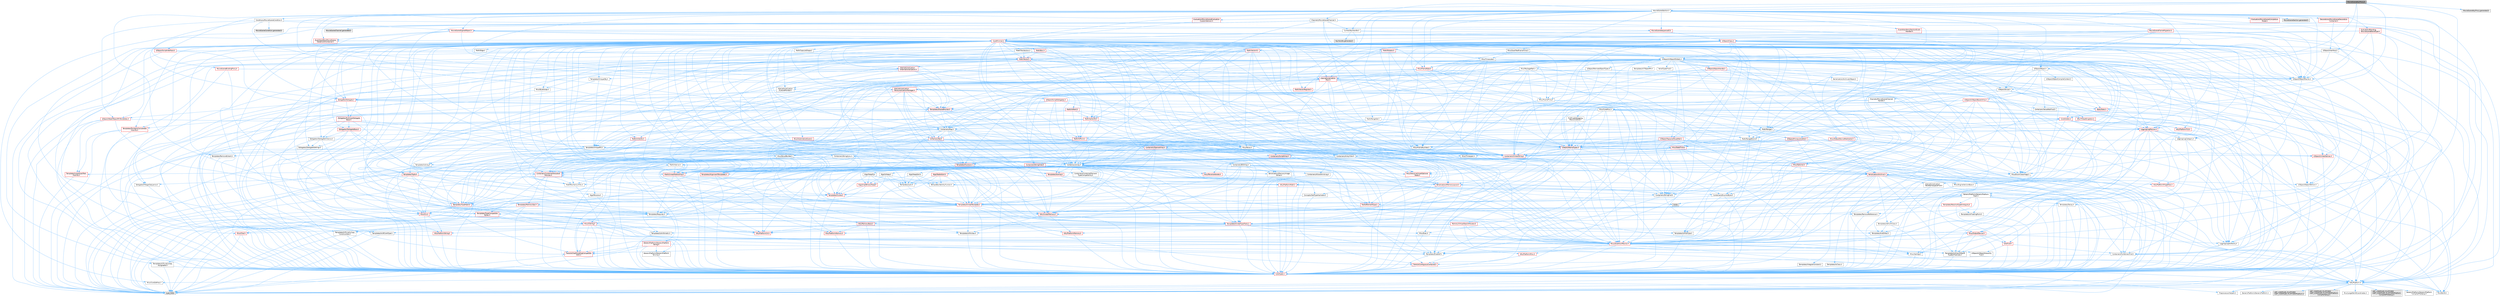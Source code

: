 digraph "MovieSceneKeyProxy.h"
{
 // INTERACTIVE_SVG=YES
 // LATEX_PDF_SIZE
  bgcolor="transparent";
  edge [fontname=Helvetica,fontsize=10,labelfontname=Helvetica,labelfontsize=10];
  node [fontname=Helvetica,fontsize=10,shape=box,height=0.2,width=0.4];
  Node1 [id="Node000001",label="MovieSceneKeyProxy.h",height=0.2,width=0.4,color="gray40", fillcolor="grey60", style="filled", fontcolor="black",tooltip=" "];
  Node1 -> Node2 [id="edge1_Node000001_Node000002",color="steelblue1",style="solid",tooltip=" "];
  Node2 [id="Node000002",label="UObject/ObjectMacros.h",height=0.2,width=0.4,color="grey40", fillcolor="white", style="filled",URL="$d8/d8d/ObjectMacros_8h.html",tooltip=" "];
  Node2 -> Node3 [id="edge2_Node000002_Node000003",color="steelblue1",style="solid",tooltip=" "];
  Node3 [id="Node000003",label="Misc/EnumClassFlags.h",height=0.2,width=0.4,color="grey40", fillcolor="white", style="filled",URL="$d8/de7/EnumClassFlags_8h.html",tooltip=" "];
  Node2 -> Node4 [id="edge3_Node000002_Node000004",color="steelblue1",style="solid",tooltip=" "];
  Node4 [id="Node000004",label="UObject/Script.h",height=0.2,width=0.4,color="grey40", fillcolor="white", style="filled",URL="$de/dc6/Script_8h.html",tooltip=" "];
  Node4 -> Node5 [id="edge4_Node000004_Node000005",color="steelblue1",style="solid",tooltip=" "];
  Node5 [id="Node000005",label="Delegates/Delegate.h",height=0.2,width=0.4,color="red", fillcolor="#FFF0F0", style="filled",URL="$d4/d80/Delegate_8h.html",tooltip=" "];
  Node5 -> Node6 [id="edge5_Node000005_Node000006",color="steelblue1",style="solid",tooltip=" "];
  Node6 [id="Node000006",label="CoreTypes.h",height=0.2,width=0.4,color="red", fillcolor="#FFF0F0", style="filled",URL="$dc/dec/CoreTypes_8h.html",tooltip=" "];
  Node6 -> Node7 [id="edge6_Node000006_Node000007",color="steelblue1",style="solid",tooltip=" "];
  Node7 [id="Node000007",label="HAL/Platform.h",height=0.2,width=0.4,color="grey40", fillcolor="white", style="filled",URL="$d9/dd0/Platform_8h.html",tooltip=" "];
  Node7 -> Node8 [id="edge7_Node000007_Node000008",color="steelblue1",style="solid",tooltip=" "];
  Node8 [id="Node000008",label="Misc/Build.h",height=0.2,width=0.4,color="grey40", fillcolor="white", style="filled",URL="$d3/dbb/Build_8h.html",tooltip=" "];
  Node7 -> Node9 [id="edge8_Node000007_Node000009",color="steelblue1",style="solid",tooltip=" "];
  Node9 [id="Node000009",label="Misc/LargeWorldCoordinates.h",height=0.2,width=0.4,color="grey40", fillcolor="white", style="filled",URL="$d2/dcb/LargeWorldCoordinates_8h.html",tooltip=" "];
  Node7 -> Node10 [id="edge9_Node000007_Node000010",color="steelblue1",style="solid",tooltip=" "];
  Node10 [id="Node000010",label="type_traits",height=0.2,width=0.4,color="grey60", fillcolor="#E0E0E0", style="filled",tooltip=" "];
  Node7 -> Node11 [id="edge10_Node000007_Node000011",color="steelblue1",style="solid",tooltip=" "];
  Node11 [id="Node000011",label="PreprocessorHelpers.h",height=0.2,width=0.4,color="grey40", fillcolor="white", style="filled",URL="$db/ddb/PreprocessorHelpers_8h.html",tooltip=" "];
  Node7 -> Node12 [id="edge11_Node000007_Node000012",color="steelblue1",style="solid",tooltip=" "];
  Node12 [id="Node000012",label="UBT_COMPILED_PLATFORM\l/UBT_COMPILED_PLATFORMPlatform\lCompilerPreSetup.h",height=0.2,width=0.4,color="grey60", fillcolor="#E0E0E0", style="filled",tooltip=" "];
  Node7 -> Node13 [id="edge12_Node000007_Node000013",color="steelblue1",style="solid",tooltip=" "];
  Node13 [id="Node000013",label="GenericPlatform/GenericPlatform\lCompilerPreSetup.h",height=0.2,width=0.4,color="grey40", fillcolor="white", style="filled",URL="$d9/dc8/GenericPlatformCompilerPreSetup_8h.html",tooltip=" "];
  Node7 -> Node14 [id="edge13_Node000007_Node000014",color="steelblue1",style="solid",tooltip=" "];
  Node14 [id="Node000014",label="GenericPlatform/GenericPlatform.h",height=0.2,width=0.4,color="grey40", fillcolor="white", style="filled",URL="$d6/d84/GenericPlatform_8h.html",tooltip=" "];
  Node7 -> Node15 [id="edge14_Node000007_Node000015",color="steelblue1",style="solid",tooltip=" "];
  Node15 [id="Node000015",label="UBT_COMPILED_PLATFORM\l/UBT_COMPILED_PLATFORMPlatform.h",height=0.2,width=0.4,color="grey60", fillcolor="#E0E0E0", style="filled",tooltip=" "];
  Node7 -> Node16 [id="edge15_Node000007_Node000016",color="steelblue1",style="solid",tooltip=" "];
  Node16 [id="Node000016",label="UBT_COMPILED_PLATFORM\l/UBT_COMPILED_PLATFORMPlatform\lCompilerSetup.h",height=0.2,width=0.4,color="grey60", fillcolor="#E0E0E0", style="filled",tooltip=" "];
  Node6 -> Node19 [id="edge16_Node000006_Node000019",color="steelblue1",style="solid",tooltip=" "];
  Node19 [id="Node000019",label="Misc/CoreDefines.h",height=0.2,width=0.4,color="grey40", fillcolor="white", style="filled",URL="$d3/dd2/CoreDefines_8h.html",tooltip=" "];
  Node5 -> Node20 [id="edge17_Node000005_Node000020",color="steelblue1",style="solid",tooltip=" "];
  Node20 [id="Node000020",label="Misc/AssertionMacros.h",height=0.2,width=0.4,color="red", fillcolor="#FFF0F0", style="filled",URL="$d0/dfa/AssertionMacros_8h.html",tooltip=" "];
  Node20 -> Node6 [id="edge18_Node000020_Node000006",color="steelblue1",style="solid",tooltip=" "];
  Node20 -> Node7 [id="edge19_Node000020_Node000007",color="steelblue1",style="solid",tooltip=" "];
  Node20 -> Node21 [id="edge20_Node000020_Node000021",color="steelblue1",style="solid",tooltip=" "];
  Node21 [id="Node000021",label="HAL/PlatformMisc.h",height=0.2,width=0.4,color="red", fillcolor="#FFF0F0", style="filled",URL="$d0/df5/PlatformMisc_8h.html",tooltip=" "];
  Node21 -> Node6 [id="edge21_Node000021_Node000006",color="steelblue1",style="solid",tooltip=" "];
  Node20 -> Node11 [id="edge22_Node000020_Node000011",color="steelblue1",style="solid",tooltip=" "];
  Node20 -> Node56 [id="edge23_Node000020_Node000056",color="steelblue1",style="solid",tooltip=" "];
  Node56 [id="Node000056",label="Templates/EnableIf.h",height=0.2,width=0.4,color="grey40", fillcolor="white", style="filled",URL="$d7/d60/EnableIf_8h.html",tooltip=" "];
  Node56 -> Node6 [id="edge24_Node000056_Node000006",color="steelblue1",style="solid",tooltip=" "];
  Node20 -> Node57 [id="edge25_Node000020_Node000057",color="steelblue1",style="solid",tooltip=" "];
  Node57 [id="Node000057",label="Templates/IsArrayOrRefOf\lTypeByPredicate.h",height=0.2,width=0.4,color="grey40", fillcolor="white", style="filled",URL="$d6/da1/IsArrayOrRefOfTypeByPredicate_8h.html",tooltip=" "];
  Node57 -> Node6 [id="edge26_Node000057_Node000006",color="steelblue1",style="solid",tooltip=" "];
  Node20 -> Node60 [id="edge27_Node000020_Node000060",color="steelblue1",style="solid",tooltip=" "];
  Node60 [id="Node000060",label="Traits/IsCharEncodingCompatible\lWith.h",height=0.2,width=0.4,color="red", fillcolor="#FFF0F0", style="filled",URL="$df/dd1/IsCharEncodingCompatibleWith_8h.html",tooltip=" "];
  Node60 -> Node10 [id="edge28_Node000060_Node000010",color="steelblue1",style="solid",tooltip=" "];
  Node20 -> Node62 [id="edge29_Node000020_Node000062",color="steelblue1",style="solid",tooltip=" "];
  Node62 [id="Node000062",label="Misc/VarArgs.h",height=0.2,width=0.4,color="grey40", fillcolor="white", style="filled",URL="$d5/d6f/VarArgs_8h.html",tooltip=" "];
  Node62 -> Node6 [id="edge30_Node000062_Node000006",color="steelblue1",style="solid",tooltip=" "];
  Node5 -> Node70 [id="edge31_Node000005_Node000070",color="steelblue1",style="solid",tooltip=" "];
  Node70 [id="Node000070",label="UObject/NameTypes.h",height=0.2,width=0.4,color="red", fillcolor="#FFF0F0", style="filled",URL="$d6/d35/NameTypes_8h.html",tooltip=" "];
  Node70 -> Node6 [id="edge32_Node000070_Node000006",color="steelblue1",style="solid",tooltip=" "];
  Node70 -> Node20 [id="edge33_Node000070_Node000020",color="steelblue1",style="solid",tooltip=" "];
  Node70 -> Node71 [id="edge34_Node000070_Node000071",color="steelblue1",style="solid",tooltip=" "];
  Node71 [id="Node000071",label="HAL/UnrealMemory.h",height=0.2,width=0.4,color="red", fillcolor="#FFF0F0", style="filled",URL="$d9/d96/UnrealMemory_8h.html",tooltip=" "];
  Node71 -> Node6 [id="edge35_Node000071_Node000006",color="steelblue1",style="solid",tooltip=" "];
  Node71 -> Node75 [id="edge36_Node000071_Node000075",color="steelblue1",style="solid",tooltip=" "];
  Node75 [id="Node000075",label="HAL/MemoryBase.h",height=0.2,width=0.4,color="red", fillcolor="#FFF0F0", style="filled",URL="$d6/d9f/MemoryBase_8h.html",tooltip=" "];
  Node75 -> Node6 [id="edge37_Node000075_Node000006",color="steelblue1",style="solid",tooltip=" "];
  Node75 -> Node49 [id="edge38_Node000075_Node000049",color="steelblue1",style="solid",tooltip=" "];
  Node49 [id="Node000049",label="HAL/PlatformAtomics.h",height=0.2,width=0.4,color="red", fillcolor="#FFF0F0", style="filled",URL="$d3/d36/PlatformAtomics_8h.html",tooltip=" "];
  Node49 -> Node6 [id="edge39_Node000049_Node000006",color="steelblue1",style="solid",tooltip=" "];
  Node75 -> Node33 [id="edge40_Node000075_Node000033",color="steelblue1",style="solid",tooltip=" "];
  Node33 [id="Node000033",label="HAL/PlatformCrt.h",height=0.2,width=0.4,color="red", fillcolor="#FFF0F0", style="filled",URL="$d8/d75/PlatformCrt_8h.html",tooltip=" "];
  Node75 -> Node76 [id="edge41_Node000075_Node000076",color="steelblue1",style="solid",tooltip=" "];
  Node76 [id="Node000076",label="Misc/Exec.h",height=0.2,width=0.4,color="grey40", fillcolor="white", style="filled",URL="$de/ddb/Exec_8h.html",tooltip=" "];
  Node76 -> Node6 [id="edge42_Node000076_Node000006",color="steelblue1",style="solid",tooltip=" "];
  Node76 -> Node20 [id="edge43_Node000076_Node000020",color="steelblue1",style="solid",tooltip=" "];
  Node75 -> Node77 [id="edge44_Node000075_Node000077",color="steelblue1",style="solid",tooltip=" "];
  Node77 [id="Node000077",label="Misc/OutputDevice.h",height=0.2,width=0.4,color="red", fillcolor="#FFF0F0", style="filled",URL="$d7/d32/OutputDevice_8h.html",tooltip=" "];
  Node77 -> Node28 [id="edge45_Node000077_Node000028",color="steelblue1",style="solid",tooltip=" "];
  Node28 [id="Node000028",label="CoreFwd.h",height=0.2,width=0.4,color="red", fillcolor="#FFF0F0", style="filled",URL="$d1/d1e/CoreFwd_8h.html",tooltip=" "];
  Node28 -> Node6 [id="edge46_Node000028_Node000006",color="steelblue1",style="solid",tooltip=" "];
  Node28 -> Node29 [id="edge47_Node000028_Node000029",color="steelblue1",style="solid",tooltip=" "];
  Node29 [id="Node000029",label="Containers/ContainersFwd.h",height=0.2,width=0.4,color="grey40", fillcolor="white", style="filled",URL="$d4/d0a/ContainersFwd_8h.html",tooltip=" "];
  Node29 -> Node7 [id="edge48_Node000029_Node000007",color="steelblue1",style="solid",tooltip=" "];
  Node29 -> Node6 [id="edge49_Node000029_Node000006",color="steelblue1",style="solid",tooltip=" "];
  Node29 -> Node26 [id="edge50_Node000029_Node000026",color="steelblue1",style="solid",tooltip=" "];
  Node26 [id="Node000026",label="Traits/IsContiguousContainer.h",height=0.2,width=0.4,color="red", fillcolor="#FFF0F0", style="filled",URL="$d5/d3c/IsContiguousContainer_8h.html",tooltip=" "];
  Node26 -> Node6 [id="edge51_Node000026_Node000006",color="steelblue1",style="solid",tooltip=" "];
  Node28 -> Node31 [id="edge52_Node000028_Node000031",color="steelblue1",style="solid",tooltip=" "];
  Node31 [id="Node000031",label="UObject/UObjectHierarchy\lFwd.h",height=0.2,width=0.4,color="grey40", fillcolor="white", style="filled",URL="$d3/d13/UObjectHierarchyFwd_8h.html",tooltip=" "];
  Node77 -> Node6 [id="edge53_Node000077_Node000006",color="steelblue1",style="solid",tooltip=" "];
  Node77 -> Node78 [id="edge54_Node000077_Node000078",color="steelblue1",style="solid",tooltip=" "];
  Node78 [id="Node000078",label="Logging/LogVerbosity.h",height=0.2,width=0.4,color="grey40", fillcolor="white", style="filled",URL="$d2/d8f/LogVerbosity_8h.html",tooltip=" "];
  Node78 -> Node6 [id="edge55_Node000078_Node000006",color="steelblue1",style="solid",tooltip=" "];
  Node77 -> Node62 [id="edge56_Node000077_Node000062",color="steelblue1",style="solid",tooltip=" "];
  Node77 -> Node57 [id="edge57_Node000077_Node000057",color="steelblue1",style="solid",tooltip=" "];
  Node77 -> Node60 [id="edge58_Node000077_Node000060",color="steelblue1",style="solid",tooltip=" "];
  Node71 -> Node88 [id="edge59_Node000071_Node000088",color="steelblue1",style="solid",tooltip=" "];
  Node88 [id="Node000088",label="HAL/PlatformMemory.h",height=0.2,width=0.4,color="red", fillcolor="#FFF0F0", style="filled",URL="$de/d68/PlatformMemory_8h.html",tooltip=" "];
  Node88 -> Node6 [id="edge60_Node000088_Node000006",color="steelblue1",style="solid",tooltip=" "];
  Node71 -> Node91 [id="edge61_Node000071_Node000091",color="steelblue1",style="solid",tooltip=" "];
  Node91 [id="Node000091",label="Templates/IsPointer.h",height=0.2,width=0.4,color="grey40", fillcolor="white", style="filled",URL="$d7/d05/IsPointer_8h.html",tooltip=" "];
  Node91 -> Node6 [id="edge62_Node000091_Node000006",color="steelblue1",style="solid",tooltip=" "];
  Node70 -> Node92 [id="edge63_Node000070_Node000092",color="steelblue1",style="solid",tooltip=" "];
  Node92 [id="Node000092",label="Templates/UnrealTypeTraits.h",height=0.2,width=0.4,color="red", fillcolor="#FFF0F0", style="filled",URL="$d2/d2d/UnrealTypeTraits_8h.html",tooltip=" "];
  Node92 -> Node6 [id="edge64_Node000092_Node000006",color="steelblue1",style="solid",tooltip=" "];
  Node92 -> Node91 [id="edge65_Node000092_Node000091",color="steelblue1",style="solid",tooltip=" "];
  Node92 -> Node20 [id="edge66_Node000092_Node000020",color="steelblue1",style="solid",tooltip=" "];
  Node92 -> Node84 [id="edge67_Node000092_Node000084",color="steelblue1",style="solid",tooltip=" "];
  Node84 [id="Node000084",label="Templates/AndOrNot.h",height=0.2,width=0.4,color="grey40", fillcolor="white", style="filled",URL="$db/d0a/AndOrNot_8h.html",tooltip=" "];
  Node84 -> Node6 [id="edge68_Node000084_Node000006",color="steelblue1",style="solid",tooltip=" "];
  Node92 -> Node56 [id="edge69_Node000092_Node000056",color="steelblue1",style="solid",tooltip=" "];
  Node92 -> Node93 [id="edge70_Node000092_Node000093",color="steelblue1",style="solid",tooltip=" "];
  Node93 [id="Node000093",label="Templates/IsArithmetic.h",height=0.2,width=0.4,color="grey40", fillcolor="white", style="filled",URL="$d2/d5d/IsArithmetic_8h.html",tooltip=" "];
  Node93 -> Node6 [id="edge71_Node000093_Node000006",color="steelblue1",style="solid",tooltip=" "];
  Node92 -> Node95 [id="edge72_Node000092_Node000095",color="steelblue1",style="solid",tooltip=" "];
  Node95 [id="Node000095",label="Templates/IsPODType.h",height=0.2,width=0.4,color="grey40", fillcolor="white", style="filled",URL="$d7/db1/IsPODType_8h.html",tooltip=" "];
  Node95 -> Node6 [id="edge73_Node000095_Node000006",color="steelblue1",style="solid",tooltip=" "];
  Node92 -> Node96 [id="edge74_Node000092_Node000096",color="steelblue1",style="solid",tooltip=" "];
  Node96 [id="Node000096",label="Templates/IsUECoreType.h",height=0.2,width=0.4,color="grey40", fillcolor="white", style="filled",URL="$d1/db8/IsUECoreType_8h.html",tooltip=" "];
  Node96 -> Node6 [id="edge75_Node000096_Node000006",color="steelblue1",style="solid",tooltip=" "];
  Node96 -> Node10 [id="edge76_Node000096_Node000010",color="steelblue1",style="solid",tooltip=" "];
  Node92 -> Node85 [id="edge77_Node000092_Node000085",color="steelblue1",style="solid",tooltip=" "];
  Node85 [id="Node000085",label="Templates/IsTriviallyCopy\lConstructible.h",height=0.2,width=0.4,color="grey40", fillcolor="white", style="filled",URL="$d3/d78/IsTriviallyCopyConstructible_8h.html",tooltip=" "];
  Node85 -> Node6 [id="edge78_Node000085_Node000006",color="steelblue1",style="solid",tooltip=" "];
  Node85 -> Node10 [id="edge79_Node000085_Node000010",color="steelblue1",style="solid",tooltip=" "];
  Node70 -> Node97 [id="edge80_Node000070_Node000097",color="steelblue1",style="solid",tooltip=" "];
  Node97 [id="Node000097",label="Templates/UnrealTemplate.h",height=0.2,width=0.4,color="red", fillcolor="#FFF0F0", style="filled",URL="$d4/d24/UnrealTemplate_8h.html",tooltip=" "];
  Node97 -> Node6 [id="edge81_Node000097_Node000006",color="steelblue1",style="solid",tooltip=" "];
  Node97 -> Node91 [id="edge82_Node000097_Node000091",color="steelblue1",style="solid",tooltip=" "];
  Node97 -> Node71 [id="edge83_Node000097_Node000071",color="steelblue1",style="solid",tooltip=" "];
  Node97 -> Node92 [id="edge84_Node000097_Node000092",color="steelblue1",style="solid",tooltip=" "];
  Node97 -> Node100 [id="edge85_Node000097_Node000100",color="steelblue1",style="solid",tooltip=" "];
  Node100 [id="Node000100",label="Templates/RemoveReference.h",height=0.2,width=0.4,color="grey40", fillcolor="white", style="filled",URL="$da/dbe/RemoveReference_8h.html",tooltip=" "];
  Node100 -> Node6 [id="edge86_Node000100_Node000006",color="steelblue1",style="solid",tooltip=" "];
  Node97 -> Node64 [id="edge87_Node000097_Node000064",color="steelblue1",style="solid",tooltip=" "];
  Node64 [id="Node000064",label="Templates/Requires.h",height=0.2,width=0.4,color="grey40", fillcolor="white", style="filled",URL="$dc/d96/Requires_8h.html",tooltip=" "];
  Node64 -> Node56 [id="edge88_Node000064_Node000056",color="steelblue1",style="solid",tooltip=" "];
  Node64 -> Node10 [id="edge89_Node000064_Node000010",color="steelblue1",style="solid",tooltip=" "];
  Node97 -> Node101 [id="edge90_Node000097_Node000101",color="steelblue1",style="solid",tooltip=" "];
  Node101 [id="Node000101",label="Templates/TypeCompatible\lBytes.h",height=0.2,width=0.4,color="red", fillcolor="#FFF0F0", style="filled",URL="$df/d0a/TypeCompatibleBytes_8h.html",tooltip=" "];
  Node101 -> Node6 [id="edge91_Node000101_Node000006",color="steelblue1",style="solid",tooltip=" "];
  Node101 -> Node10 [id="edge92_Node000101_Node000010",color="steelblue1",style="solid",tooltip=" "];
  Node97 -> Node26 [id="edge93_Node000097_Node000026",color="steelblue1",style="solid",tooltip=" "];
  Node97 -> Node10 [id="edge94_Node000097_Node000010",color="steelblue1",style="solid",tooltip=" "];
  Node70 -> Node103 [id="edge95_Node000070_Node000103",color="steelblue1",style="solid",tooltip=" "];
  Node103 [id="Node000103",label="Containers/UnrealString.h",height=0.2,width=0.4,color="red", fillcolor="#FFF0F0", style="filled",URL="$d5/dba/UnrealString_8h.html",tooltip=" "];
  Node70 -> Node110 [id="edge96_Node000070_Node000110",color="steelblue1",style="solid",tooltip=" "];
  Node110 [id="Node000110",label="Containers/StringConv.h",height=0.2,width=0.4,color="grey40", fillcolor="white", style="filled",URL="$d3/ddf/StringConv_8h.html",tooltip=" "];
  Node110 -> Node6 [id="edge97_Node000110_Node000006",color="steelblue1",style="solid",tooltip=" "];
  Node110 -> Node20 [id="edge98_Node000110_Node000020",color="steelblue1",style="solid",tooltip=" "];
  Node110 -> Node111 [id="edge99_Node000110_Node000111",color="steelblue1",style="solid",tooltip=" "];
  Node111 [id="Node000111",label="Containers/ContainerAllocation\lPolicies.h",height=0.2,width=0.4,color="red", fillcolor="#FFF0F0", style="filled",URL="$d7/dff/ContainerAllocationPolicies_8h.html",tooltip=" "];
  Node111 -> Node6 [id="edge100_Node000111_Node000006",color="steelblue1",style="solid",tooltip=" "];
  Node111 -> Node111 [id="edge101_Node000111_Node000111",color="steelblue1",style="solid",tooltip=" "];
  Node111 -> Node113 [id="edge102_Node000111_Node000113",color="steelblue1",style="solid",tooltip=" "];
  Node113 [id="Node000113",label="HAL/PlatformMath.h",height=0.2,width=0.4,color="red", fillcolor="#FFF0F0", style="filled",URL="$dc/d53/PlatformMath_8h.html",tooltip=" "];
  Node113 -> Node6 [id="edge103_Node000113_Node000006",color="steelblue1",style="solid",tooltip=" "];
  Node113 -> Node114 [id="edge104_Node000113_Node000114",color="steelblue1",style="solid",tooltip=" "];
  Node114 [id="Node000114",label="GenericPlatform/GenericPlatform\lMath.h",height=0.2,width=0.4,color="grey40", fillcolor="white", style="filled",URL="$d5/d79/GenericPlatformMath_8h.html",tooltip=" "];
  Node114 -> Node6 [id="edge105_Node000114_Node000006",color="steelblue1",style="solid",tooltip=" "];
  Node114 -> Node29 [id="edge106_Node000114_Node000029",color="steelblue1",style="solid",tooltip=" "];
  Node114 -> Node33 [id="edge107_Node000114_Node000033",color="steelblue1",style="solid",tooltip=" "];
  Node114 -> Node84 [id="edge108_Node000114_Node000084",color="steelblue1",style="solid",tooltip=" "];
  Node114 -> Node115 [id="edge109_Node000114_Node000115",color="steelblue1",style="solid",tooltip=" "];
  Node115 [id="Node000115",label="Templates/Decay.h",height=0.2,width=0.4,color="grey40", fillcolor="white", style="filled",URL="$dd/d0f/Decay_8h.html",tooltip=" "];
  Node115 -> Node6 [id="edge110_Node000115_Node000006",color="steelblue1",style="solid",tooltip=" "];
  Node115 -> Node100 [id="edge111_Node000115_Node000100",color="steelblue1",style="solid",tooltip=" "];
  Node115 -> Node10 [id="edge112_Node000115_Node000010",color="steelblue1",style="solid",tooltip=" "];
  Node114 -> Node116 [id="edge113_Node000114_Node000116",color="steelblue1",style="solid",tooltip=" "];
  Node116 [id="Node000116",label="Templates/IsFloatingPoint.h",height=0.2,width=0.4,color="grey40", fillcolor="white", style="filled",URL="$d3/d11/IsFloatingPoint_8h.html",tooltip=" "];
  Node116 -> Node6 [id="edge114_Node000116_Node000006",color="steelblue1",style="solid",tooltip=" "];
  Node114 -> Node92 [id="edge115_Node000114_Node000092",color="steelblue1",style="solid",tooltip=" "];
  Node114 -> Node64 [id="edge116_Node000114_Node000064",color="steelblue1",style="solid",tooltip=" "];
  Node114 -> Node117 [id="edge117_Node000114_Node000117",color="steelblue1",style="solid",tooltip=" "];
  Node117 [id="Node000117",label="Templates/ResolveTypeAmbiguity.h",height=0.2,width=0.4,color="red", fillcolor="#FFF0F0", style="filled",URL="$df/d1f/ResolveTypeAmbiguity_8h.html",tooltip=" "];
  Node117 -> Node6 [id="edge118_Node000117_Node000006",color="steelblue1",style="solid",tooltip=" "];
  Node117 -> Node116 [id="edge119_Node000117_Node000116",color="steelblue1",style="solid",tooltip=" "];
  Node117 -> Node92 [id="edge120_Node000117_Node000092",color="steelblue1",style="solid",tooltip=" "];
  Node117 -> Node64 [id="edge121_Node000117_Node000064",color="steelblue1",style="solid",tooltip=" "];
  Node114 -> Node101 [id="edge122_Node000114_Node000101",color="steelblue1",style="solid",tooltip=" "];
  Node114 -> Node119 [id="edge123_Node000114_Node000119",color="steelblue1",style="solid",tooltip=" "];
  Node119 [id="Node000119",label="limits",height=0.2,width=0.4,color="grey60", fillcolor="#E0E0E0", style="filled",tooltip=" "];
  Node114 -> Node10 [id="edge124_Node000114_Node000010",color="steelblue1",style="solid",tooltip=" "];
  Node111 -> Node71 [id="edge125_Node000111_Node000071",color="steelblue1",style="solid",tooltip=" "];
  Node111 -> Node43 [id="edge126_Node000111_Node000043",color="steelblue1",style="solid",tooltip=" "];
  Node43 [id="Node000043",label="Math/NumericLimits.h",height=0.2,width=0.4,color="grey40", fillcolor="white", style="filled",URL="$df/d1b/NumericLimits_8h.html",tooltip=" "];
  Node43 -> Node6 [id="edge127_Node000043_Node000006",color="steelblue1",style="solid",tooltip=" "];
  Node111 -> Node20 [id="edge128_Node000111_Node000020",color="steelblue1",style="solid",tooltip=" "];
  Node111 -> Node122 [id="edge129_Node000111_Node000122",color="steelblue1",style="solid",tooltip=" "];
  Node122 [id="Node000122",label="Templates/MemoryOps.h",height=0.2,width=0.4,color="red", fillcolor="#FFF0F0", style="filled",URL="$db/dea/MemoryOps_8h.html",tooltip=" "];
  Node122 -> Node6 [id="edge130_Node000122_Node000006",color="steelblue1",style="solid",tooltip=" "];
  Node122 -> Node71 [id="edge131_Node000122_Node000071",color="steelblue1",style="solid",tooltip=" "];
  Node122 -> Node86 [id="edge132_Node000122_Node000086",color="steelblue1",style="solid",tooltip=" "];
  Node86 [id="Node000086",label="Templates/IsTriviallyCopy\lAssignable.h",height=0.2,width=0.4,color="grey40", fillcolor="white", style="filled",URL="$d2/df2/IsTriviallyCopyAssignable_8h.html",tooltip=" "];
  Node86 -> Node6 [id="edge133_Node000086_Node000006",color="steelblue1",style="solid",tooltip=" "];
  Node86 -> Node10 [id="edge134_Node000086_Node000010",color="steelblue1",style="solid",tooltip=" "];
  Node122 -> Node85 [id="edge135_Node000122_Node000085",color="steelblue1",style="solid",tooltip=" "];
  Node122 -> Node64 [id="edge136_Node000122_Node000064",color="steelblue1",style="solid",tooltip=" "];
  Node122 -> Node92 [id="edge137_Node000122_Node000092",color="steelblue1",style="solid",tooltip=" "];
  Node122 -> Node10 [id="edge138_Node000122_Node000010",color="steelblue1",style="solid",tooltip=" "];
  Node111 -> Node101 [id="edge139_Node000111_Node000101",color="steelblue1",style="solid",tooltip=" "];
  Node111 -> Node10 [id="edge140_Node000111_Node000010",color="steelblue1",style="solid",tooltip=" "];
  Node110 -> Node123 [id="edge141_Node000110_Node000123",color="steelblue1",style="solid",tooltip=" "];
  Node123 [id="Node000123",label="Containers/Array.h",height=0.2,width=0.4,color="grey40", fillcolor="white", style="filled",URL="$df/dd0/Array_8h.html",tooltip=" "];
  Node123 -> Node6 [id="edge142_Node000123_Node000006",color="steelblue1",style="solid",tooltip=" "];
  Node123 -> Node20 [id="edge143_Node000123_Node000020",color="steelblue1",style="solid",tooltip=" "];
  Node123 -> Node124 [id="edge144_Node000123_Node000124",color="steelblue1",style="solid",tooltip=" "];
  Node124 [id="Node000124",label="Misc/IntrusiveUnsetOptional\lState.h",height=0.2,width=0.4,color="red", fillcolor="#FFF0F0", style="filled",URL="$d2/d0a/IntrusiveUnsetOptionalState_8h.html",tooltip=" "];
  Node123 -> Node126 [id="edge145_Node000123_Node000126",color="steelblue1",style="solid",tooltip=" "];
  Node126 [id="Node000126",label="Misc/ReverseIterate.h",height=0.2,width=0.4,color="red", fillcolor="#FFF0F0", style="filled",URL="$db/de3/ReverseIterate_8h.html",tooltip=" "];
  Node126 -> Node7 [id="edge146_Node000126_Node000007",color="steelblue1",style="solid",tooltip=" "];
  Node123 -> Node71 [id="edge147_Node000123_Node000071",color="steelblue1",style="solid",tooltip=" "];
  Node123 -> Node92 [id="edge148_Node000123_Node000092",color="steelblue1",style="solid",tooltip=" "];
  Node123 -> Node97 [id="edge149_Node000123_Node000097",color="steelblue1",style="solid",tooltip=" "];
  Node123 -> Node128 [id="edge150_Node000123_Node000128",color="steelblue1",style="solid",tooltip=" "];
  Node128 [id="Node000128",label="Containers/AllowShrinking.h",height=0.2,width=0.4,color="grey40", fillcolor="white", style="filled",URL="$d7/d1a/AllowShrinking_8h.html",tooltip=" "];
  Node128 -> Node6 [id="edge151_Node000128_Node000006",color="steelblue1",style="solid",tooltip=" "];
  Node123 -> Node111 [id="edge152_Node000123_Node000111",color="steelblue1",style="solid",tooltip=" "];
  Node123 -> Node129 [id="edge153_Node000123_Node000129",color="steelblue1",style="solid",tooltip=" "];
  Node129 [id="Node000129",label="Containers/ContainerElement\lTypeCompatibility.h",height=0.2,width=0.4,color="grey40", fillcolor="white", style="filled",URL="$df/ddf/ContainerElementTypeCompatibility_8h.html",tooltip=" "];
  Node129 -> Node6 [id="edge154_Node000129_Node000006",color="steelblue1",style="solid",tooltip=" "];
  Node129 -> Node92 [id="edge155_Node000129_Node000092",color="steelblue1",style="solid",tooltip=" "];
  Node123 -> Node130 [id="edge156_Node000123_Node000130",color="steelblue1",style="solid",tooltip=" "];
  Node130 [id="Node000130",label="Serialization/Archive.h",height=0.2,width=0.4,color="red", fillcolor="#FFF0F0", style="filled",URL="$d7/d3b/Archive_8h.html",tooltip=" "];
  Node130 -> Node28 [id="edge157_Node000130_Node000028",color="steelblue1",style="solid",tooltip=" "];
  Node130 -> Node6 [id="edge158_Node000130_Node000006",color="steelblue1",style="solid",tooltip=" "];
  Node130 -> Node131 [id="edge159_Node000130_Node000131",color="steelblue1",style="solid",tooltip=" "];
  Node131 [id="Node000131",label="HAL/PlatformProperties.h",height=0.2,width=0.4,color="red", fillcolor="#FFF0F0", style="filled",URL="$d9/db0/PlatformProperties_8h.html",tooltip=" "];
  Node131 -> Node6 [id="edge160_Node000131_Node000006",color="steelblue1",style="solid",tooltip=" "];
  Node130 -> Node134 [id="edge161_Node000130_Node000134",color="steelblue1",style="solid",tooltip=" "];
  Node134 [id="Node000134",label="Internationalization\l/TextNamespaceFwd.h",height=0.2,width=0.4,color="grey40", fillcolor="white", style="filled",URL="$d8/d97/TextNamespaceFwd_8h.html",tooltip=" "];
  Node134 -> Node6 [id="edge162_Node000134_Node000006",color="steelblue1",style="solid",tooltip=" "];
  Node130 -> Node20 [id="edge163_Node000130_Node000020",color="steelblue1",style="solid",tooltip=" "];
  Node130 -> Node8 [id="edge164_Node000130_Node000008",color="steelblue1",style="solid",tooltip=" "];
  Node130 -> Node135 [id="edge165_Node000130_Node000135",color="steelblue1",style="solid",tooltip=" "];
  Node135 [id="Node000135",label="Misc/EngineVersionBase.h",height=0.2,width=0.4,color="grey40", fillcolor="white", style="filled",URL="$d5/d2b/EngineVersionBase_8h.html",tooltip=" "];
  Node135 -> Node6 [id="edge166_Node000135_Node000006",color="steelblue1",style="solid",tooltip=" "];
  Node130 -> Node62 [id="edge167_Node000130_Node000062",color="steelblue1",style="solid",tooltip=" "];
  Node130 -> Node56 [id="edge168_Node000130_Node000056",color="steelblue1",style="solid",tooltip=" "];
  Node130 -> Node57 [id="edge169_Node000130_Node000057",color="steelblue1",style="solid",tooltip=" "];
  Node130 -> Node138 [id="edge170_Node000130_Node000138",color="steelblue1",style="solid",tooltip=" "];
  Node138 [id="Node000138",label="Templates/IsEnumClass.h",height=0.2,width=0.4,color="grey40", fillcolor="white", style="filled",URL="$d7/d15/IsEnumClass_8h.html",tooltip=" "];
  Node138 -> Node6 [id="edge171_Node000138_Node000006",color="steelblue1",style="solid",tooltip=" "];
  Node138 -> Node84 [id="edge172_Node000138_Node000084",color="steelblue1",style="solid",tooltip=" "];
  Node130 -> Node97 [id="edge173_Node000130_Node000097",color="steelblue1",style="solid",tooltip=" "];
  Node130 -> Node60 [id="edge174_Node000130_Node000060",color="steelblue1",style="solid",tooltip=" "];
  Node130 -> Node139 [id="edge175_Node000130_Node000139",color="steelblue1",style="solid",tooltip=" "];
  Node139 [id="Node000139",label="UObject/ObjectVersion.h",height=0.2,width=0.4,color="grey40", fillcolor="white", style="filled",URL="$da/d63/ObjectVersion_8h.html",tooltip=" "];
  Node139 -> Node6 [id="edge176_Node000139_Node000006",color="steelblue1",style="solid",tooltip=" "];
  Node123 -> Node140 [id="edge177_Node000123_Node000140",color="steelblue1",style="solid",tooltip=" "];
  Node140 [id="Node000140",label="Serialization/MemoryImage\lWriter.h",height=0.2,width=0.4,color="grey40", fillcolor="white", style="filled",URL="$d0/d08/MemoryImageWriter_8h.html",tooltip=" "];
  Node140 -> Node6 [id="edge178_Node000140_Node000006",color="steelblue1",style="solid",tooltip=" "];
  Node140 -> Node141 [id="edge179_Node000140_Node000141",color="steelblue1",style="solid",tooltip=" "];
  Node141 [id="Node000141",label="Serialization/MemoryLayout.h",height=0.2,width=0.4,color="red", fillcolor="#FFF0F0", style="filled",URL="$d7/d66/MemoryLayout_8h.html",tooltip=" "];
  Node141 -> Node144 [id="edge180_Node000141_Node000144",color="steelblue1",style="solid",tooltip=" "];
  Node144 [id="Node000144",label="Containers/EnumAsByte.h",height=0.2,width=0.4,color="grey40", fillcolor="white", style="filled",URL="$d6/d9a/EnumAsByte_8h.html",tooltip=" "];
  Node144 -> Node6 [id="edge181_Node000144_Node000006",color="steelblue1",style="solid",tooltip=" "];
  Node144 -> Node95 [id="edge182_Node000144_Node000095",color="steelblue1",style="solid",tooltip=" "];
  Node144 -> Node145 [id="edge183_Node000144_Node000145",color="steelblue1",style="solid",tooltip=" "];
  Node145 [id="Node000145",label="Templates/TypeHash.h",height=0.2,width=0.4,color="red", fillcolor="#FFF0F0", style="filled",URL="$d1/d62/TypeHash_8h.html",tooltip=" "];
  Node145 -> Node6 [id="edge184_Node000145_Node000006",color="steelblue1",style="solid",tooltip=" "];
  Node145 -> Node64 [id="edge185_Node000145_Node000064",color="steelblue1",style="solid",tooltip=" "];
  Node145 -> Node146 [id="edge186_Node000145_Node000146",color="steelblue1",style="solid",tooltip=" "];
  Node146 [id="Node000146",label="Misc/Crc.h",height=0.2,width=0.4,color="red", fillcolor="#FFF0F0", style="filled",URL="$d4/dd2/Crc_8h.html",tooltip=" "];
  Node146 -> Node6 [id="edge187_Node000146_Node000006",color="steelblue1",style="solid",tooltip=" "];
  Node146 -> Node73 [id="edge188_Node000146_Node000073",color="steelblue1",style="solid",tooltip=" "];
  Node73 [id="Node000073",label="HAL/PlatformString.h",height=0.2,width=0.4,color="red", fillcolor="#FFF0F0", style="filled",URL="$db/db5/PlatformString_8h.html",tooltip=" "];
  Node73 -> Node6 [id="edge189_Node000073_Node000006",color="steelblue1",style="solid",tooltip=" "];
  Node146 -> Node20 [id="edge190_Node000146_Node000020",color="steelblue1",style="solid",tooltip=" "];
  Node146 -> Node147 [id="edge191_Node000146_Node000147",color="steelblue1",style="solid",tooltip=" "];
  Node147 [id="Node000147",label="Misc/CString.h",height=0.2,width=0.4,color="red", fillcolor="#FFF0F0", style="filled",URL="$d2/d49/CString_8h.html",tooltip=" "];
  Node147 -> Node6 [id="edge192_Node000147_Node000006",color="steelblue1",style="solid",tooltip=" "];
  Node147 -> Node33 [id="edge193_Node000147_Node000033",color="steelblue1",style="solid",tooltip=" "];
  Node147 -> Node73 [id="edge194_Node000147_Node000073",color="steelblue1",style="solid",tooltip=" "];
  Node147 -> Node20 [id="edge195_Node000147_Node000020",color="steelblue1",style="solid",tooltip=" "];
  Node147 -> Node148 [id="edge196_Node000147_Node000148",color="steelblue1",style="solid",tooltip=" "];
  Node148 [id="Node000148",label="Misc/Char.h",height=0.2,width=0.4,color="red", fillcolor="#FFF0F0", style="filled",URL="$d0/d58/Char_8h.html",tooltip=" "];
  Node148 -> Node6 [id="edge197_Node000148_Node000006",color="steelblue1",style="solid",tooltip=" "];
  Node148 -> Node10 [id="edge198_Node000148_Node000010",color="steelblue1",style="solid",tooltip=" "];
  Node147 -> Node62 [id="edge199_Node000147_Node000062",color="steelblue1",style="solid",tooltip=" "];
  Node147 -> Node57 [id="edge200_Node000147_Node000057",color="steelblue1",style="solid",tooltip=" "];
  Node147 -> Node60 [id="edge201_Node000147_Node000060",color="steelblue1",style="solid",tooltip=" "];
  Node146 -> Node148 [id="edge202_Node000146_Node000148",color="steelblue1",style="solid",tooltip=" "];
  Node146 -> Node92 [id="edge203_Node000146_Node000092",color="steelblue1",style="solid",tooltip=" "];
  Node145 -> Node10 [id="edge204_Node000145_Node000010",color="steelblue1",style="solid",tooltip=" "];
  Node141 -> Node23 [id="edge205_Node000141_Node000023",color="steelblue1",style="solid",tooltip=" "];
  Node23 [id="Node000023",label="Containers/StringFwd.h",height=0.2,width=0.4,color="grey40", fillcolor="white", style="filled",URL="$df/d37/StringFwd_8h.html",tooltip=" "];
  Node23 -> Node6 [id="edge206_Node000023_Node000006",color="steelblue1",style="solid",tooltip=" "];
  Node23 -> Node24 [id="edge207_Node000023_Node000024",color="steelblue1",style="solid",tooltip=" "];
  Node24 [id="Node000024",label="Traits/ElementType.h",height=0.2,width=0.4,color="red", fillcolor="#FFF0F0", style="filled",URL="$d5/d4f/ElementType_8h.html",tooltip=" "];
  Node24 -> Node7 [id="edge208_Node000024_Node000007",color="steelblue1",style="solid",tooltip=" "];
  Node24 -> Node10 [id="edge209_Node000024_Node000010",color="steelblue1",style="solid",tooltip=" "];
  Node23 -> Node26 [id="edge210_Node000023_Node000026",color="steelblue1",style="solid",tooltip=" "];
  Node141 -> Node71 [id="edge211_Node000141_Node000071",color="steelblue1",style="solid",tooltip=" "];
  Node141 -> Node56 [id="edge212_Node000141_Node000056",color="steelblue1",style="solid",tooltip=" "];
  Node141 -> Node97 [id="edge213_Node000141_Node000097",color="steelblue1",style="solid",tooltip=" "];
  Node123 -> Node154 [id="edge214_Node000123_Node000154",color="steelblue1",style="solid",tooltip=" "];
  Node154 [id="Node000154",label="Algo/Heapify.h",height=0.2,width=0.4,color="grey40", fillcolor="white", style="filled",URL="$d0/d2a/Heapify_8h.html",tooltip=" "];
  Node154 -> Node155 [id="edge215_Node000154_Node000155",color="steelblue1",style="solid",tooltip=" "];
  Node155 [id="Node000155",label="Algo/Impl/BinaryHeap.h",height=0.2,width=0.4,color="red", fillcolor="#FFF0F0", style="filled",URL="$d7/da3/Algo_2Impl_2BinaryHeap_8h.html",tooltip=" "];
  Node155 -> Node156 [id="edge216_Node000155_Node000156",color="steelblue1",style="solid",tooltip=" "];
  Node156 [id="Node000156",label="Templates/Invoke.h",height=0.2,width=0.4,color="red", fillcolor="#FFF0F0", style="filled",URL="$d7/deb/Invoke_8h.html",tooltip=" "];
  Node156 -> Node6 [id="edge217_Node000156_Node000006",color="steelblue1",style="solid",tooltip=" "];
  Node156 -> Node97 [id="edge218_Node000156_Node000097",color="steelblue1",style="solid",tooltip=" "];
  Node156 -> Node10 [id="edge219_Node000156_Node000010",color="steelblue1",style="solid",tooltip=" "];
  Node155 -> Node10 [id="edge220_Node000155_Node000010",color="steelblue1",style="solid",tooltip=" "];
  Node154 -> Node160 [id="edge221_Node000154_Node000160",color="steelblue1",style="solid",tooltip=" "];
  Node160 [id="Node000160",label="Templates/IdentityFunctor.h",height=0.2,width=0.4,color="grey40", fillcolor="white", style="filled",URL="$d7/d2e/IdentityFunctor_8h.html",tooltip=" "];
  Node160 -> Node7 [id="edge222_Node000160_Node000007",color="steelblue1",style="solid",tooltip=" "];
  Node154 -> Node156 [id="edge223_Node000154_Node000156",color="steelblue1",style="solid",tooltip=" "];
  Node154 -> Node161 [id="edge224_Node000154_Node000161",color="steelblue1",style="solid",tooltip=" "];
  Node161 [id="Node000161",label="Templates/Less.h",height=0.2,width=0.4,color="grey40", fillcolor="white", style="filled",URL="$de/dc8/Less_8h.html",tooltip=" "];
  Node161 -> Node6 [id="edge225_Node000161_Node000006",color="steelblue1",style="solid",tooltip=" "];
  Node161 -> Node97 [id="edge226_Node000161_Node000097",color="steelblue1",style="solid",tooltip=" "];
  Node154 -> Node97 [id="edge227_Node000154_Node000097",color="steelblue1",style="solid",tooltip=" "];
  Node123 -> Node162 [id="edge228_Node000123_Node000162",color="steelblue1",style="solid",tooltip=" "];
  Node162 [id="Node000162",label="Algo/HeapSort.h",height=0.2,width=0.4,color="grey40", fillcolor="white", style="filled",URL="$d3/d92/HeapSort_8h.html",tooltip=" "];
  Node162 -> Node155 [id="edge229_Node000162_Node000155",color="steelblue1",style="solid",tooltip=" "];
  Node162 -> Node160 [id="edge230_Node000162_Node000160",color="steelblue1",style="solid",tooltip=" "];
  Node162 -> Node161 [id="edge231_Node000162_Node000161",color="steelblue1",style="solid",tooltip=" "];
  Node162 -> Node97 [id="edge232_Node000162_Node000097",color="steelblue1",style="solid",tooltip=" "];
  Node123 -> Node163 [id="edge233_Node000123_Node000163",color="steelblue1",style="solid",tooltip=" "];
  Node163 [id="Node000163",label="Algo/IsHeap.h",height=0.2,width=0.4,color="grey40", fillcolor="white", style="filled",URL="$de/d32/IsHeap_8h.html",tooltip=" "];
  Node163 -> Node155 [id="edge234_Node000163_Node000155",color="steelblue1",style="solid",tooltip=" "];
  Node163 -> Node160 [id="edge235_Node000163_Node000160",color="steelblue1",style="solid",tooltip=" "];
  Node163 -> Node156 [id="edge236_Node000163_Node000156",color="steelblue1",style="solid",tooltip=" "];
  Node163 -> Node161 [id="edge237_Node000163_Node000161",color="steelblue1",style="solid",tooltip=" "];
  Node163 -> Node97 [id="edge238_Node000163_Node000097",color="steelblue1",style="solid",tooltip=" "];
  Node123 -> Node155 [id="edge239_Node000123_Node000155",color="steelblue1",style="solid",tooltip=" "];
  Node123 -> Node164 [id="edge240_Node000123_Node000164",color="steelblue1",style="solid",tooltip=" "];
  Node164 [id="Node000164",label="Algo/StableSort.h",height=0.2,width=0.4,color="red", fillcolor="#FFF0F0", style="filled",URL="$d7/d3c/StableSort_8h.html",tooltip=" "];
  Node164 -> Node160 [id="edge241_Node000164_Node000160",color="steelblue1",style="solid",tooltip=" "];
  Node164 -> Node156 [id="edge242_Node000164_Node000156",color="steelblue1",style="solid",tooltip=" "];
  Node164 -> Node161 [id="edge243_Node000164_Node000161",color="steelblue1",style="solid",tooltip=" "];
  Node164 -> Node97 [id="edge244_Node000164_Node000097",color="steelblue1",style="solid",tooltip=" "];
  Node123 -> Node167 [id="edge245_Node000123_Node000167",color="steelblue1",style="solid",tooltip=" "];
  Node167 [id="Node000167",label="Concepts/GetTypeHashable.h",height=0.2,width=0.4,color="grey40", fillcolor="white", style="filled",URL="$d3/da2/GetTypeHashable_8h.html",tooltip=" "];
  Node167 -> Node6 [id="edge246_Node000167_Node000006",color="steelblue1",style="solid",tooltip=" "];
  Node167 -> Node145 [id="edge247_Node000167_Node000145",color="steelblue1",style="solid",tooltip=" "];
  Node123 -> Node160 [id="edge248_Node000123_Node000160",color="steelblue1",style="solid",tooltip=" "];
  Node123 -> Node156 [id="edge249_Node000123_Node000156",color="steelblue1",style="solid",tooltip=" "];
  Node123 -> Node161 [id="edge250_Node000123_Node000161",color="steelblue1",style="solid",tooltip=" "];
  Node123 -> Node168 [id="edge251_Node000123_Node000168",color="steelblue1",style="solid",tooltip=" "];
  Node168 [id="Node000168",label="Templates/LosesQualifiers\lFromTo.h",height=0.2,width=0.4,color="red", fillcolor="#FFF0F0", style="filled",URL="$d2/db3/LosesQualifiersFromTo_8h.html",tooltip=" "];
  Node168 -> Node10 [id="edge252_Node000168_Node000010",color="steelblue1",style="solid",tooltip=" "];
  Node123 -> Node64 [id="edge253_Node000123_Node000064",color="steelblue1",style="solid",tooltip=" "];
  Node123 -> Node169 [id="edge254_Node000123_Node000169",color="steelblue1",style="solid",tooltip=" "];
  Node169 [id="Node000169",label="Templates/Sorting.h",height=0.2,width=0.4,color="red", fillcolor="#FFF0F0", style="filled",URL="$d3/d9e/Sorting_8h.html",tooltip=" "];
  Node169 -> Node6 [id="edge255_Node000169_Node000006",color="steelblue1",style="solid",tooltip=" "];
  Node169 -> Node113 [id="edge256_Node000169_Node000113",color="steelblue1",style="solid",tooltip=" "];
  Node169 -> Node161 [id="edge257_Node000169_Node000161",color="steelblue1",style="solid",tooltip=" "];
  Node123 -> Node173 [id="edge258_Node000123_Node000173",color="steelblue1",style="solid",tooltip=" "];
  Node173 [id="Node000173",label="Templates/AlignmentTemplates.h",height=0.2,width=0.4,color="red", fillcolor="#FFF0F0", style="filled",URL="$dd/d32/AlignmentTemplates_8h.html",tooltip=" "];
  Node173 -> Node6 [id="edge259_Node000173_Node000006",color="steelblue1",style="solid",tooltip=" "];
  Node173 -> Node91 [id="edge260_Node000173_Node000091",color="steelblue1",style="solid",tooltip=" "];
  Node123 -> Node24 [id="edge261_Node000123_Node000024",color="steelblue1",style="solid",tooltip=" "];
  Node123 -> Node119 [id="edge262_Node000123_Node000119",color="steelblue1",style="solid",tooltip=" "];
  Node123 -> Node10 [id="edge263_Node000123_Node000010",color="steelblue1",style="solid",tooltip=" "];
  Node110 -> Node147 [id="edge264_Node000110_Node000147",color="steelblue1",style="solid",tooltip=" "];
  Node110 -> Node174 [id="edge265_Node000110_Node000174",color="steelblue1",style="solid",tooltip=" "];
  Node174 [id="Node000174",label="Templates/IsArray.h",height=0.2,width=0.4,color="grey40", fillcolor="white", style="filled",URL="$d8/d8d/IsArray_8h.html",tooltip=" "];
  Node174 -> Node6 [id="edge266_Node000174_Node000006",color="steelblue1",style="solid",tooltip=" "];
  Node110 -> Node97 [id="edge267_Node000110_Node000097",color="steelblue1",style="solid",tooltip=" "];
  Node110 -> Node92 [id="edge268_Node000110_Node000092",color="steelblue1",style="solid",tooltip=" "];
  Node110 -> Node24 [id="edge269_Node000110_Node000024",color="steelblue1",style="solid",tooltip=" "];
  Node110 -> Node60 [id="edge270_Node000110_Node000060",color="steelblue1",style="solid",tooltip=" "];
  Node110 -> Node26 [id="edge271_Node000110_Node000026",color="steelblue1",style="solid",tooltip=" "];
  Node110 -> Node10 [id="edge272_Node000110_Node000010",color="steelblue1",style="solid",tooltip=" "];
  Node70 -> Node23 [id="edge273_Node000070_Node000023",color="steelblue1",style="solid",tooltip=" "];
  Node70 -> Node175 [id="edge274_Node000070_Node000175",color="steelblue1",style="solid",tooltip=" "];
  Node175 [id="Node000175",label="UObject/UnrealNames.h",height=0.2,width=0.4,color="red", fillcolor="#FFF0F0", style="filled",URL="$d8/db1/UnrealNames_8h.html",tooltip=" "];
  Node175 -> Node6 [id="edge275_Node000175_Node000006",color="steelblue1",style="solid",tooltip=" "];
  Node70 -> Node141 [id="edge276_Node000070_Node000141",color="steelblue1",style="solid",tooltip=" "];
  Node70 -> Node124 [id="edge277_Node000070_Node000124",color="steelblue1",style="solid",tooltip=" "];
  Node5 -> Node183 [id="edge278_Node000005_Node000183",color="steelblue1",style="solid",tooltip=" "];
  Node183 [id="Node000183",label="Templates/SharedPointer.h",height=0.2,width=0.4,color="red", fillcolor="#FFF0F0", style="filled",URL="$d2/d17/SharedPointer_8h.html",tooltip=" "];
  Node183 -> Node6 [id="edge279_Node000183_Node000006",color="steelblue1",style="solid",tooltip=" "];
  Node183 -> Node124 [id="edge280_Node000183_Node000124",color="steelblue1",style="solid",tooltip=" "];
  Node183 -> Node184 [id="edge281_Node000183_Node000184",color="steelblue1",style="solid",tooltip=" "];
  Node184 [id="Node000184",label="Templates/PointerIsConvertible\lFromTo.h",height=0.2,width=0.4,color="red", fillcolor="#FFF0F0", style="filled",URL="$d6/d65/PointerIsConvertibleFromTo_8h.html",tooltip=" "];
  Node184 -> Node6 [id="edge282_Node000184_Node000006",color="steelblue1",style="solid",tooltip=" "];
  Node184 -> Node168 [id="edge283_Node000184_Node000168",color="steelblue1",style="solid",tooltip=" "];
  Node184 -> Node10 [id="edge284_Node000184_Node000010",color="steelblue1",style="solid",tooltip=" "];
  Node183 -> Node20 [id="edge285_Node000183_Node000020",color="steelblue1",style="solid",tooltip=" "];
  Node183 -> Node71 [id="edge286_Node000183_Node000071",color="steelblue1",style="solid",tooltip=" "];
  Node183 -> Node123 [id="edge287_Node000183_Node000123",color="steelblue1",style="solid",tooltip=" "];
  Node183 -> Node185 [id="edge288_Node000183_Node000185",color="steelblue1",style="solid",tooltip=" "];
  Node185 [id="Node000185",label="Containers/Map.h",height=0.2,width=0.4,color="grey40", fillcolor="white", style="filled",URL="$df/d79/Map_8h.html",tooltip=" "];
  Node185 -> Node6 [id="edge289_Node000185_Node000006",color="steelblue1",style="solid",tooltip=" "];
  Node185 -> Node186 [id="edge290_Node000185_Node000186",color="steelblue1",style="solid",tooltip=" "];
  Node186 [id="Node000186",label="Algo/Reverse.h",height=0.2,width=0.4,color="grey40", fillcolor="white", style="filled",URL="$d5/d93/Reverse_8h.html",tooltip=" "];
  Node186 -> Node6 [id="edge291_Node000186_Node000006",color="steelblue1",style="solid",tooltip=" "];
  Node186 -> Node97 [id="edge292_Node000186_Node000097",color="steelblue1",style="solid",tooltip=" "];
  Node185 -> Node129 [id="edge293_Node000185_Node000129",color="steelblue1",style="solid",tooltip=" "];
  Node185 -> Node187 [id="edge294_Node000185_Node000187",color="steelblue1",style="solid",tooltip=" "];
  Node187 [id="Node000187",label="Containers/Set.h",height=0.2,width=0.4,color="red", fillcolor="#FFF0F0", style="filled",URL="$d4/d45/Set_8h.html",tooltip=" "];
  Node187 -> Node111 [id="edge295_Node000187_Node000111",color="steelblue1",style="solid",tooltip=" "];
  Node187 -> Node129 [id="edge296_Node000187_Node000129",color="steelblue1",style="solid",tooltip=" "];
  Node187 -> Node189 [id="edge297_Node000187_Node000189",color="steelblue1",style="solid",tooltip=" "];
  Node189 [id="Node000189",label="Containers/SparseArray.h",height=0.2,width=0.4,color="red", fillcolor="#FFF0F0", style="filled",URL="$d5/dbf/SparseArray_8h.html",tooltip=" "];
  Node189 -> Node6 [id="edge298_Node000189_Node000006",color="steelblue1",style="solid",tooltip=" "];
  Node189 -> Node20 [id="edge299_Node000189_Node000020",color="steelblue1",style="solid",tooltip=" "];
  Node189 -> Node71 [id="edge300_Node000189_Node000071",color="steelblue1",style="solid",tooltip=" "];
  Node189 -> Node92 [id="edge301_Node000189_Node000092",color="steelblue1",style="solid",tooltip=" "];
  Node189 -> Node97 [id="edge302_Node000189_Node000097",color="steelblue1",style="solid",tooltip=" "];
  Node189 -> Node111 [id="edge303_Node000189_Node000111",color="steelblue1",style="solid",tooltip=" "];
  Node189 -> Node161 [id="edge304_Node000189_Node000161",color="steelblue1",style="solid",tooltip=" "];
  Node189 -> Node123 [id="edge305_Node000189_Node000123",color="steelblue1",style="solid",tooltip=" "];
  Node189 -> Node172 [id="edge306_Node000189_Node000172",color="steelblue1",style="solid",tooltip=" "];
  Node172 [id="Node000172",label="Math/UnrealMathUtility.h",height=0.2,width=0.4,color="red", fillcolor="#FFF0F0", style="filled",URL="$db/db8/UnrealMathUtility_8h.html",tooltip=" "];
  Node172 -> Node6 [id="edge307_Node000172_Node000006",color="steelblue1",style="solid",tooltip=" "];
  Node172 -> Node20 [id="edge308_Node000172_Node000020",color="steelblue1",style="solid",tooltip=" "];
  Node172 -> Node113 [id="edge309_Node000172_Node000113",color="steelblue1",style="solid",tooltip=" "];
  Node172 -> Node64 [id="edge310_Node000172_Node000064",color="steelblue1",style="solid",tooltip=" "];
  Node189 -> Node190 [id="edge311_Node000189_Node000190",color="steelblue1",style="solid",tooltip=" "];
  Node190 [id="Node000190",label="Containers/ScriptArray.h",height=0.2,width=0.4,color="red", fillcolor="#FFF0F0", style="filled",URL="$dc/daf/ScriptArray_8h.html",tooltip=" "];
  Node190 -> Node6 [id="edge312_Node000190_Node000006",color="steelblue1",style="solid",tooltip=" "];
  Node190 -> Node20 [id="edge313_Node000190_Node000020",color="steelblue1",style="solid",tooltip=" "];
  Node190 -> Node71 [id="edge314_Node000190_Node000071",color="steelblue1",style="solid",tooltip=" "];
  Node190 -> Node128 [id="edge315_Node000190_Node000128",color="steelblue1",style="solid",tooltip=" "];
  Node190 -> Node111 [id="edge316_Node000190_Node000111",color="steelblue1",style="solid",tooltip=" "];
  Node190 -> Node123 [id="edge317_Node000190_Node000123",color="steelblue1",style="solid",tooltip=" "];
  Node189 -> Node191 [id="edge318_Node000189_Node000191",color="steelblue1",style="solid",tooltip=" "];
  Node191 [id="Node000191",label="Containers/BitArray.h",height=0.2,width=0.4,color="grey40", fillcolor="white", style="filled",URL="$d1/de4/BitArray_8h.html",tooltip=" "];
  Node191 -> Node111 [id="edge319_Node000191_Node000111",color="steelblue1",style="solid",tooltip=" "];
  Node191 -> Node6 [id="edge320_Node000191_Node000006",color="steelblue1",style="solid",tooltip=" "];
  Node191 -> Node49 [id="edge321_Node000191_Node000049",color="steelblue1",style="solid",tooltip=" "];
  Node191 -> Node71 [id="edge322_Node000191_Node000071",color="steelblue1",style="solid",tooltip=" "];
  Node191 -> Node172 [id="edge323_Node000191_Node000172",color="steelblue1",style="solid",tooltip=" "];
  Node191 -> Node20 [id="edge324_Node000191_Node000020",color="steelblue1",style="solid",tooltip=" "];
  Node191 -> Node3 [id="edge325_Node000191_Node000003",color="steelblue1",style="solid",tooltip=" "];
  Node191 -> Node130 [id="edge326_Node000191_Node000130",color="steelblue1",style="solid",tooltip=" "];
  Node191 -> Node140 [id="edge327_Node000191_Node000140",color="steelblue1",style="solid",tooltip=" "];
  Node191 -> Node141 [id="edge328_Node000191_Node000141",color="steelblue1",style="solid",tooltip=" "];
  Node191 -> Node56 [id="edge329_Node000191_Node000056",color="steelblue1",style="solid",tooltip=" "];
  Node191 -> Node156 [id="edge330_Node000191_Node000156",color="steelblue1",style="solid",tooltip=" "];
  Node191 -> Node97 [id="edge331_Node000191_Node000097",color="steelblue1",style="solid",tooltip=" "];
  Node191 -> Node92 [id="edge332_Node000191_Node000092",color="steelblue1",style="solid",tooltip=" "];
  Node189 -> Node140 [id="edge333_Node000189_Node000140",color="steelblue1",style="solid",tooltip=" "];
  Node189 -> Node103 [id="edge334_Node000189_Node000103",color="steelblue1",style="solid",tooltip=" "];
  Node189 -> Node124 [id="edge335_Node000189_Node000124",color="steelblue1",style="solid",tooltip=" "];
  Node187 -> Node29 [id="edge336_Node000187_Node000029",color="steelblue1",style="solid",tooltip=" "];
  Node187 -> Node172 [id="edge337_Node000187_Node000172",color="steelblue1",style="solid",tooltip=" "];
  Node187 -> Node20 [id="edge338_Node000187_Node000020",color="steelblue1",style="solid",tooltip=" "];
  Node187 -> Node207 [id="edge339_Node000187_Node000207",color="steelblue1",style="solid",tooltip=" "];
  Node207 [id="Node000207",label="Misc/StructBuilder.h",height=0.2,width=0.4,color="grey40", fillcolor="white", style="filled",URL="$d9/db3/StructBuilder_8h.html",tooltip=" "];
  Node207 -> Node6 [id="edge340_Node000207_Node000006",color="steelblue1",style="solid",tooltip=" "];
  Node207 -> Node172 [id="edge341_Node000207_Node000172",color="steelblue1",style="solid",tooltip=" "];
  Node207 -> Node173 [id="edge342_Node000207_Node000173",color="steelblue1",style="solid",tooltip=" "];
  Node187 -> Node140 [id="edge343_Node000187_Node000140",color="steelblue1",style="solid",tooltip=" "];
  Node187 -> Node208 [id="edge344_Node000187_Node000208",color="steelblue1",style="solid",tooltip=" "];
  Node208 [id="Node000208",label="Templates/Function.h",height=0.2,width=0.4,color="red", fillcolor="#FFF0F0", style="filled",URL="$df/df5/Function_8h.html",tooltip=" "];
  Node208 -> Node6 [id="edge345_Node000208_Node000006",color="steelblue1",style="solid",tooltip=" "];
  Node208 -> Node20 [id="edge346_Node000208_Node000020",color="steelblue1",style="solid",tooltip=" "];
  Node208 -> Node124 [id="edge347_Node000208_Node000124",color="steelblue1",style="solid",tooltip=" "];
  Node208 -> Node71 [id="edge348_Node000208_Node000071",color="steelblue1",style="solid",tooltip=" "];
  Node208 -> Node92 [id="edge349_Node000208_Node000092",color="steelblue1",style="solid",tooltip=" "];
  Node208 -> Node156 [id="edge350_Node000208_Node000156",color="steelblue1",style="solid",tooltip=" "];
  Node208 -> Node97 [id="edge351_Node000208_Node000097",color="steelblue1",style="solid",tooltip=" "];
  Node208 -> Node64 [id="edge352_Node000208_Node000064",color="steelblue1",style="solid",tooltip=" "];
  Node208 -> Node172 [id="edge353_Node000208_Node000172",color="steelblue1",style="solid",tooltip=" "];
  Node208 -> Node10 [id="edge354_Node000208_Node000010",color="steelblue1",style="solid",tooltip=" "];
  Node187 -> Node169 [id="edge355_Node000187_Node000169",color="steelblue1",style="solid",tooltip=" "];
  Node187 -> Node145 [id="edge356_Node000187_Node000145",color="steelblue1",style="solid",tooltip=" "];
  Node187 -> Node97 [id="edge357_Node000187_Node000097",color="steelblue1",style="solid",tooltip=" "];
  Node187 -> Node10 [id="edge358_Node000187_Node000010",color="steelblue1",style="solid",tooltip=" "];
  Node185 -> Node103 [id="edge359_Node000185_Node000103",color="steelblue1",style="solid",tooltip=" "];
  Node185 -> Node20 [id="edge360_Node000185_Node000020",color="steelblue1",style="solid",tooltip=" "];
  Node185 -> Node207 [id="edge361_Node000185_Node000207",color="steelblue1",style="solid",tooltip=" "];
  Node185 -> Node208 [id="edge362_Node000185_Node000208",color="steelblue1",style="solid",tooltip=" "];
  Node185 -> Node169 [id="edge363_Node000185_Node000169",color="steelblue1",style="solid",tooltip=" "];
  Node185 -> Node211 [id="edge364_Node000185_Node000211",color="steelblue1",style="solid",tooltip=" "];
  Node211 [id="Node000211",label="Templates/Tuple.h",height=0.2,width=0.4,color="red", fillcolor="#FFF0F0", style="filled",URL="$d2/d4f/Tuple_8h.html",tooltip=" "];
  Node211 -> Node6 [id="edge365_Node000211_Node000006",color="steelblue1",style="solid",tooltip=" "];
  Node211 -> Node97 [id="edge366_Node000211_Node000097",color="steelblue1",style="solid",tooltip=" "];
  Node211 -> Node212 [id="edge367_Node000211_Node000212",color="steelblue1",style="solid",tooltip=" "];
  Node212 [id="Node000212",label="Delegates/IntegerSequence.h",height=0.2,width=0.4,color="grey40", fillcolor="white", style="filled",URL="$d2/dcc/IntegerSequence_8h.html",tooltip=" "];
  Node212 -> Node6 [id="edge368_Node000212_Node000006",color="steelblue1",style="solid",tooltip=" "];
  Node211 -> Node156 [id="edge369_Node000211_Node000156",color="steelblue1",style="solid",tooltip=" "];
  Node211 -> Node141 [id="edge370_Node000211_Node000141",color="steelblue1",style="solid",tooltip=" "];
  Node211 -> Node64 [id="edge371_Node000211_Node000064",color="steelblue1",style="solid",tooltip=" "];
  Node211 -> Node145 [id="edge372_Node000211_Node000145",color="steelblue1",style="solid",tooltip=" "];
  Node211 -> Node10 [id="edge373_Node000211_Node000010",color="steelblue1",style="solid",tooltip=" "];
  Node185 -> Node97 [id="edge374_Node000185_Node000097",color="steelblue1",style="solid",tooltip=" "];
  Node185 -> Node92 [id="edge375_Node000185_Node000092",color="steelblue1",style="solid",tooltip=" "];
  Node185 -> Node10 [id="edge376_Node000185_Node000010",color="steelblue1",style="solid",tooltip=" "];
  Node183 -> Node214 [id="edge377_Node000183_Node000214",color="steelblue1",style="solid",tooltip=" "];
  Node214 [id="Node000214",label="CoreGlobals.h",height=0.2,width=0.4,color="red", fillcolor="#FFF0F0", style="filled",URL="$d5/d8c/CoreGlobals_8h.html",tooltip=" "];
  Node214 -> Node103 [id="edge378_Node000214_Node000103",color="steelblue1",style="solid",tooltip=" "];
  Node214 -> Node6 [id="edge379_Node000214_Node000006",color="steelblue1",style="solid",tooltip=" "];
  Node214 -> Node215 [id="edge380_Node000214_Node000215",color="steelblue1",style="solid",tooltip=" "];
  Node215 [id="Node000215",label="HAL/PlatformTLS.h",height=0.2,width=0.4,color="red", fillcolor="#FFF0F0", style="filled",URL="$d0/def/PlatformTLS_8h.html",tooltip=" "];
  Node215 -> Node6 [id="edge381_Node000215_Node000006",color="steelblue1",style="solid",tooltip=" "];
  Node214 -> Node218 [id="edge382_Node000214_Node000218",color="steelblue1",style="solid",tooltip=" "];
  Node218 [id="Node000218",label="Logging/LogMacros.h",height=0.2,width=0.4,color="red", fillcolor="#FFF0F0", style="filled",URL="$d0/d16/LogMacros_8h.html",tooltip=" "];
  Node218 -> Node103 [id="edge383_Node000218_Node000103",color="steelblue1",style="solid",tooltip=" "];
  Node218 -> Node6 [id="edge384_Node000218_Node000006",color="steelblue1",style="solid",tooltip=" "];
  Node218 -> Node11 [id="edge385_Node000218_Node000011",color="steelblue1",style="solid",tooltip=" "];
  Node218 -> Node219 [id="edge386_Node000218_Node000219",color="steelblue1",style="solid",tooltip=" "];
  Node219 [id="Node000219",label="Logging/LogCategory.h",height=0.2,width=0.4,color="grey40", fillcolor="white", style="filled",URL="$d9/d36/LogCategory_8h.html",tooltip=" "];
  Node219 -> Node6 [id="edge387_Node000219_Node000006",color="steelblue1",style="solid",tooltip=" "];
  Node219 -> Node78 [id="edge388_Node000219_Node000078",color="steelblue1",style="solid",tooltip=" "];
  Node219 -> Node70 [id="edge389_Node000219_Node000070",color="steelblue1",style="solid",tooltip=" "];
  Node218 -> Node78 [id="edge390_Node000218_Node000078",color="steelblue1",style="solid",tooltip=" "];
  Node218 -> Node20 [id="edge391_Node000218_Node000020",color="steelblue1",style="solid",tooltip=" "];
  Node218 -> Node8 [id="edge392_Node000218_Node000008",color="steelblue1",style="solid",tooltip=" "];
  Node218 -> Node62 [id="edge393_Node000218_Node000062",color="steelblue1",style="solid",tooltip=" "];
  Node218 -> Node56 [id="edge394_Node000218_Node000056",color="steelblue1",style="solid",tooltip=" "];
  Node218 -> Node57 [id="edge395_Node000218_Node000057",color="steelblue1",style="solid",tooltip=" "];
  Node218 -> Node60 [id="edge396_Node000218_Node000060",color="steelblue1",style="solid",tooltip=" "];
  Node218 -> Node10 [id="edge397_Node000218_Node000010",color="steelblue1",style="solid",tooltip=" "];
  Node214 -> Node8 [id="edge398_Node000214_Node000008",color="steelblue1",style="solid",tooltip=" "];
  Node214 -> Node3 [id="edge399_Node000214_Node000003",color="steelblue1",style="solid",tooltip=" "];
  Node214 -> Node77 [id="edge400_Node000214_Node000077",color="steelblue1",style="solid",tooltip=" "];
  Node214 -> Node70 [id="edge401_Node000214_Node000070",color="steelblue1",style="solid",tooltip=" "];
  Node5 -> Node226 [id="edge402_Node000005_Node000226",color="steelblue1",style="solid",tooltip=" "];
  Node226 [id="Node000226",label="UObject/WeakObjectPtrTemplates.h",height=0.2,width=0.4,color="red", fillcolor="#FFF0F0", style="filled",URL="$d8/d3b/WeakObjectPtrTemplates_8h.html",tooltip=" "];
  Node226 -> Node6 [id="edge403_Node000226_Node000006",color="steelblue1",style="solid",tooltip=" "];
  Node226 -> Node168 [id="edge404_Node000226_Node000168",color="steelblue1",style="solid",tooltip=" "];
  Node226 -> Node64 [id="edge405_Node000226_Node000064",color="steelblue1",style="solid",tooltip=" "];
  Node226 -> Node185 [id="edge406_Node000226_Node000185",color="steelblue1",style="solid",tooltip=" "];
  Node226 -> Node10 [id="edge407_Node000226_Node000010",color="steelblue1",style="solid",tooltip=" "];
  Node5 -> Node229 [id="edge408_Node000005_Node000229",color="steelblue1",style="solid",tooltip=" "];
  Node229 [id="Node000229",label="Delegates/MulticastDelegate\lBase.h",height=0.2,width=0.4,color="red", fillcolor="#FFF0F0", style="filled",URL="$db/d16/MulticastDelegateBase_8h.html",tooltip=" "];
  Node229 -> Node6 [id="edge409_Node000229_Node000006",color="steelblue1",style="solid",tooltip=" "];
  Node229 -> Node111 [id="edge410_Node000229_Node000111",color="steelblue1",style="solid",tooltip=" "];
  Node229 -> Node123 [id="edge411_Node000229_Node000123",color="steelblue1",style="solid",tooltip=" "];
  Node229 -> Node172 [id="edge412_Node000229_Node000172",color="steelblue1",style="solid",tooltip=" "];
  Node229 -> Node230 [id="edge413_Node000229_Node000230",color="steelblue1",style="solid",tooltip=" "];
  Node230 [id="Node000230",label="Delegates/IDelegateInstance.h",height=0.2,width=0.4,color="grey40", fillcolor="white", style="filled",URL="$d2/d10/IDelegateInstance_8h.html",tooltip=" "];
  Node230 -> Node6 [id="edge414_Node000230_Node000006",color="steelblue1",style="solid",tooltip=" "];
  Node230 -> Node145 [id="edge415_Node000230_Node000145",color="steelblue1",style="solid",tooltip=" "];
  Node230 -> Node70 [id="edge416_Node000230_Node000070",color="steelblue1",style="solid",tooltip=" "];
  Node230 -> Node231 [id="edge417_Node000230_Node000231",color="steelblue1",style="solid",tooltip=" "];
  Node231 [id="Node000231",label="Delegates/DelegateSettings.h",height=0.2,width=0.4,color="grey40", fillcolor="white", style="filled",URL="$d0/d97/DelegateSettings_8h.html",tooltip=" "];
  Node231 -> Node6 [id="edge418_Node000231_Node000006",color="steelblue1",style="solid",tooltip=" "];
  Node229 -> Node232 [id="edge419_Node000229_Node000232",color="steelblue1",style="solid",tooltip=" "];
  Node232 [id="Node000232",label="Delegates/DelegateBase.h",height=0.2,width=0.4,color="red", fillcolor="#FFF0F0", style="filled",URL="$da/d67/DelegateBase_8h.html",tooltip=" "];
  Node232 -> Node6 [id="edge420_Node000232_Node000006",color="steelblue1",style="solid",tooltip=" "];
  Node232 -> Node111 [id="edge421_Node000232_Node000111",color="steelblue1",style="solid",tooltip=" "];
  Node232 -> Node172 [id="edge422_Node000232_Node000172",color="steelblue1",style="solid",tooltip=" "];
  Node232 -> Node70 [id="edge423_Node000232_Node000070",color="steelblue1",style="solid",tooltip=" "];
  Node232 -> Node231 [id="edge424_Node000232_Node000231",color="steelblue1",style="solid",tooltip=" "];
  Node232 -> Node230 [id="edge425_Node000232_Node000230",color="steelblue1",style="solid",tooltip=" "];
  Node5 -> Node212 [id="edge426_Node000005_Node000212",color="steelblue1",style="solid",tooltip=" "];
  Node4 -> Node244 [id="edge427_Node000004_Node000244",color="steelblue1",style="solid",tooltip=" "];
  Node244 [id="Node000244",label="HAL/ThreadSingleton.h",height=0.2,width=0.4,color="red", fillcolor="#FFF0F0", style="filled",URL="$d0/dd5/ThreadSingleton_8h.html",tooltip=" "];
  Node244 -> Node6 [id="edge428_Node000244_Node000006",color="steelblue1",style="solid",tooltip=" "];
  Node244 -> Node208 [id="edge429_Node000244_Node000208",color="steelblue1",style="solid",tooltip=" "];
  Node244 -> Node215 [id="edge430_Node000244_Node000215",color="steelblue1",style="solid",tooltip=" "];
  Node4 -> Node246 [id="edge431_Node000004_Node000246",color="steelblue1",style="solid",tooltip=" "];
  Node246 [id="Node000246",label="Stats/Stats.h",height=0.2,width=0.4,color="red", fillcolor="#FFF0F0", style="filled",URL="$dc/d09/Stats_8h.html",tooltip=" "];
  Node246 -> Node214 [id="edge432_Node000246_Node000214",color="steelblue1",style="solid",tooltip=" "];
  Node246 -> Node6 [id="edge433_Node000246_Node000006",color="steelblue1",style="solid",tooltip=" "];
  Node4 -> Node3 [id="edge434_Node000004_Node000003",color="steelblue1",style="solid",tooltip=" "];
  Node4 -> Node272 [id="edge435_Node000004_Node000272",color="steelblue1",style="solid",tooltip=" "];
  Node272 [id="Node000272",label="Misc/CoreMisc.h",height=0.2,width=0.4,color="grey40", fillcolor="white", style="filled",URL="$d8/d97/CoreMisc_8h.html",tooltip=" "];
  Node272 -> Node123 [id="edge436_Node000272_Node000123",color="steelblue1",style="solid",tooltip=" "];
  Node272 -> Node111 [id="edge437_Node000272_Node000111",color="steelblue1",style="solid",tooltip=" "];
  Node272 -> Node185 [id="edge438_Node000272_Node000185",color="steelblue1",style="solid",tooltip=" "];
  Node272 -> Node103 [id="edge439_Node000272_Node000103",color="steelblue1",style="solid",tooltip=" "];
  Node272 -> Node214 [id="edge440_Node000272_Node000214",color="steelblue1",style="solid",tooltip=" "];
  Node272 -> Node6 [id="edge441_Node000272_Node000006",color="steelblue1",style="solid",tooltip=" "];
  Node272 -> Node131 [id="edge442_Node000272_Node000131",color="steelblue1",style="solid",tooltip=" "];
  Node272 -> Node244 [id="edge443_Node000272_Node000244",color="steelblue1",style="solid",tooltip=" "];
  Node272 -> Node78 [id="edge444_Node000272_Node000078",color="steelblue1",style="solid",tooltip=" "];
  Node272 -> Node273 [id="edge445_Node000272_Node000273",color="steelblue1",style="solid",tooltip=" "];
  Node273 [id="Node000273",label="Math/IntPoint.h",height=0.2,width=0.4,color="red", fillcolor="#FFF0F0", style="filled",URL="$d3/df7/IntPoint_8h.html",tooltip=" "];
  Node273 -> Node6 [id="edge446_Node000273_Node000006",color="steelblue1",style="solid",tooltip=" "];
  Node273 -> Node20 [id="edge447_Node000273_Node000020",color="steelblue1",style="solid",tooltip=" "];
  Node273 -> Node264 [id="edge448_Node000273_Node000264",color="steelblue1",style="solid",tooltip=" "];
  Node264 [id="Node000264",label="Misc/Parse.h",height=0.2,width=0.4,color="grey40", fillcolor="white", style="filled",URL="$dc/d71/Parse_8h.html",tooltip=" "];
  Node264 -> Node23 [id="edge449_Node000264_Node000023",color="steelblue1",style="solid",tooltip=" "];
  Node264 -> Node103 [id="edge450_Node000264_Node000103",color="steelblue1",style="solid",tooltip=" "];
  Node264 -> Node6 [id="edge451_Node000264_Node000006",color="steelblue1",style="solid",tooltip=" "];
  Node264 -> Node33 [id="edge452_Node000264_Node000033",color="steelblue1",style="solid",tooltip=" "];
  Node264 -> Node8 [id="edge453_Node000264_Node000008",color="steelblue1",style="solid",tooltip=" "];
  Node264 -> Node3 [id="edge454_Node000264_Node000003",color="steelblue1",style="solid",tooltip=" "];
  Node264 -> Node208 [id="edge455_Node000264_Node000208",color="steelblue1",style="solid",tooltip=" "];
  Node273 -> Node172 [id="edge456_Node000273_Node000172",color="steelblue1",style="solid",tooltip=" "];
  Node273 -> Node103 [id="edge457_Node000273_Node000103",color="steelblue1",style="solid",tooltip=" "];
  Node273 -> Node145 [id="edge458_Node000273_Node000145",color="steelblue1",style="solid",tooltip=" "];
  Node272 -> Node8 [id="edge459_Node000272_Node000008",color="steelblue1",style="solid",tooltip=" "];
  Node272 -> Node76 [id="edge460_Node000272_Node000076",color="steelblue1",style="solid",tooltip=" "];
  Node272 -> Node208 [id="edge461_Node000272_Node000208",color="steelblue1",style="solid",tooltip=" "];
  Node272 -> Node70 [id="edge462_Node000272_Node000070",color="steelblue1",style="solid",tooltip=" "];
  Node4 -> Node275 [id="edge463_Node000004_Node000275",color="steelblue1",style="solid",tooltip=" "];
  Node275 [id="Node000275",label="Memory/VirtualStackAllocator.h",height=0.2,width=0.4,color="red", fillcolor="#FFF0F0", style="filled",URL="$d0/d0c/VirtualStackAllocator_8h.html",tooltip=" "];
  Node275 -> Node7 [id="edge464_Node000275_Node000007",color="steelblue1",style="solid",tooltip=" "];
  Node275 -> Node33 [id="edge465_Node000275_Node000033",color="steelblue1",style="solid",tooltip=" "];
  Node275 -> Node88 [id="edge466_Node000275_Node000088",color="steelblue1",style="solid",tooltip=" "];
  Node275 -> Node20 [id="edge467_Node000275_Node000020",color="steelblue1",style="solid",tooltip=" "];
  Node1 -> Node276 [id="edge468_Node000001_Node000276",color="steelblue1",style="solid",tooltip=" "];
  Node276 [id="Node000276",label="UObject/Interface.h",height=0.2,width=0.4,color="grey40", fillcolor="white", style="filled",URL="$d7/d91/Interface_8h.html",tooltip=" "];
  Node276 -> Node7 [id="edge469_Node000276_Node000007",color="steelblue1",style="solid",tooltip=" "];
  Node276 -> Node277 [id="edge470_Node000276_Node000277",color="steelblue1",style="solid",tooltip=" "];
  Node277 [id="Node000277",label="UObject/Object.h",height=0.2,width=0.4,color="grey40", fillcolor="white", style="filled",URL="$db/dbf/Object_8h.html",tooltip=" "];
  Node277 -> Node4 [id="edge471_Node000277_Node000004",color="steelblue1",style="solid",tooltip=" "];
  Node277 -> Node2 [id="edge472_Node000277_Node000002",color="steelblue1",style="solid",tooltip=" "];
  Node277 -> Node278 [id="edge473_Node000277_Node000278",color="steelblue1",style="solid",tooltip=" "];
  Node278 [id="Node000278",label="UObject/UObjectBaseUtility.h",height=0.2,width=0.4,color="red", fillcolor="#FFF0F0", style="filled",URL="$d2/df9/UObjectBaseUtility_8h.html",tooltip=" "];
  Node278 -> Node23 [id="edge474_Node000278_Node000023",color="steelblue1",style="solid",tooltip=" "];
  Node278 -> Node103 [id="edge475_Node000278_Node000103",color="steelblue1",style="solid",tooltip=" "];
  Node278 -> Node279 [id="edge476_Node000278_Node000279",color="steelblue1",style="solid",tooltip=" "];
  Node279 [id="Node000279",label="Containers/VersePathFwd.h",height=0.2,width=0.4,color="grey40", fillcolor="white", style="filled",URL="$d0/d99/VersePathFwd_8h.html",tooltip=" "];
  Node279 -> Node6 [id="edge477_Node000279_Node000006",color="steelblue1",style="solid",tooltip=" "];
  Node279 -> Node23 [id="edge478_Node000279_Node000023",color="steelblue1",style="solid",tooltip=" "];
  Node278 -> Node113 [id="edge479_Node000278_Node000113",color="steelblue1",style="solid",tooltip=" "];
  Node278 -> Node20 [id="edge480_Node000278_Node000020",color="steelblue1",style="solid",tooltip=" "];
  Node278 -> Node3 [id="edge481_Node000278_Node000003",color="steelblue1",style="solid",tooltip=" "];
  Node278 -> Node246 [id="edge482_Node000278_Node000246",color="steelblue1",style="solid",tooltip=" "];
  Node278 -> Node70 [id="edge483_Node000278_Node000070",color="steelblue1",style="solid",tooltip=" "];
  Node278 -> Node139 [id="edge484_Node000278_Node000139",color="steelblue1",style="solid",tooltip=" "];
  Node277 -> Node317 [id="edge485_Node000277_Node000317",color="steelblue1",style="solid",tooltip=" "];
  Node317 [id="Node000317",label="UObject/ObjectCompileContext.h",height=0.2,width=0.4,color="grey40", fillcolor="white", style="filled",URL="$d6/de9/ObjectCompileContext_8h.html",tooltip=" "];
  Node277 -> Node318 [id="edge486_Node000277_Node000318",color="steelblue1",style="solid",tooltip=" "];
  Node318 [id="Node000318",label="ProfilingDebugging\l/ResourceSize.h",height=0.2,width=0.4,color="grey40", fillcolor="white", style="filled",URL="$dd/d71/ResourceSize_8h.html",tooltip=" "];
  Node318 -> Node185 [id="edge487_Node000318_Node000185",color="steelblue1",style="solid",tooltip=" "];
  Node318 -> Node189 [id="edge488_Node000318_Node000189",color="steelblue1",style="solid",tooltip=" "];
  Node318 -> Node6 [id="edge489_Node000318_Node000006",color="steelblue1",style="solid",tooltip=" "];
  Node318 -> Node20 [id="edge490_Node000318_Node000020",color="steelblue1",style="solid",tooltip=" "];
  Node318 -> Node70 [id="edge491_Node000318_Node000070",color="steelblue1",style="solid",tooltip=" "];
  Node277 -> Node311 [id="edge492_Node000277_Node000311",color="steelblue1",style="solid",tooltip=" "];
  Node311 [id="Node000311",label="UObject/PrimaryAssetId.h",height=0.2,width=0.4,color="red", fillcolor="#FFF0F0", style="filled",URL="$dc/d5c/PrimaryAssetId_8h.html",tooltip=" "];
  Node311 -> Node23 [id="edge493_Node000311_Node000023",color="steelblue1",style="solid",tooltip=" "];
  Node311 -> Node103 [id="edge494_Node000311_Node000103",color="steelblue1",style="solid",tooltip=" "];
  Node311 -> Node7 [id="edge495_Node000311_Node000007",color="steelblue1",style="solid",tooltip=" "];
  Node311 -> Node130 [id="edge496_Node000311_Node000130",color="steelblue1",style="solid",tooltip=" "];
  Node311 -> Node145 [id="edge497_Node000311_Node000145",color="steelblue1",style="solid",tooltip=" "];
  Node311 -> Node70 [id="edge498_Node000311_Node000070",color="steelblue1",style="solid",tooltip=" "];
  Node311 -> Node175 [id="edge499_Node000311_Node000175",color="steelblue1",style="solid",tooltip=" "];
  Node277 -> Node279 [id="edge500_Node000277_Node000279",color="steelblue1",style="solid",tooltip=" "];
  Node276 -> Node2 [id="edge501_Node000276_Node000002",color="steelblue1",style="solid",tooltip=" "];
  Node276 -> Node284 [id="edge502_Node000276_Node000284",color="steelblue1",style="solid",tooltip=" "];
  Node284 [id="Node000284",label="UObject/UObjectGlobals.h",height=0.2,width=0.4,color="grey40", fillcolor="white", style="filled",URL="$d0/da9/UObjectGlobals_8h.html",tooltip=" "];
  Node284 -> Node123 [id="edge503_Node000284_Node000123",color="steelblue1",style="solid",tooltip=" "];
  Node284 -> Node180 [id="edge504_Node000284_Node000180",color="steelblue1",style="solid",tooltip=" "];
  Node180 [id="Node000180",label="Containers/ArrayView.h",height=0.2,width=0.4,color="grey40", fillcolor="white", style="filled",URL="$d7/df4/ArrayView_8h.html",tooltip=" "];
  Node180 -> Node6 [id="edge505_Node000180_Node000006",color="steelblue1",style="solid",tooltip=" "];
  Node180 -> Node29 [id="edge506_Node000180_Node000029",color="steelblue1",style="solid",tooltip=" "];
  Node180 -> Node20 [id="edge507_Node000180_Node000020",color="steelblue1",style="solid",tooltip=" "];
  Node180 -> Node126 [id="edge508_Node000180_Node000126",color="steelblue1",style="solid",tooltip=" "];
  Node180 -> Node124 [id="edge509_Node000180_Node000124",color="steelblue1",style="solid",tooltip=" "];
  Node180 -> Node156 [id="edge510_Node000180_Node000156",color="steelblue1",style="solid",tooltip=" "];
  Node180 -> Node92 [id="edge511_Node000180_Node000092",color="steelblue1",style="solid",tooltip=" "];
  Node180 -> Node24 [id="edge512_Node000180_Node000024",color="steelblue1",style="solid",tooltip=" "];
  Node180 -> Node123 [id="edge513_Node000180_Node000123",color="steelblue1",style="solid",tooltip=" "];
  Node180 -> Node172 [id="edge514_Node000180_Node000172",color="steelblue1",style="solid",tooltip=" "];
  Node180 -> Node10 [id="edge515_Node000180_Node000010",color="steelblue1",style="solid",tooltip=" "];
  Node284 -> Node111 [id="edge516_Node000284_Node000111",color="steelblue1",style="solid",tooltip=" "];
  Node284 -> Node29 [id="edge517_Node000284_Node000029",color="steelblue1",style="solid",tooltip=" "];
  Node284 -> Node185 [id="edge518_Node000284_Node000185",color="steelblue1",style="solid",tooltip=" "];
  Node284 -> Node187 [id="edge519_Node000284_Node000187",color="steelblue1",style="solid",tooltip=" "];
  Node284 -> Node189 [id="edge520_Node000284_Node000189",color="steelblue1",style="solid",tooltip=" "];
  Node284 -> Node23 [id="edge521_Node000284_Node000023",color="steelblue1",style="solid",tooltip=" "];
  Node284 -> Node178 [id="edge522_Node000284_Node000178",color="steelblue1",style="solid",tooltip=" "];
  Node178 [id="Node000178",label="Containers/StringView.h",height=0.2,width=0.4,color="red", fillcolor="#FFF0F0", style="filled",URL="$dd/dea/StringView_8h.html",tooltip=" "];
  Node178 -> Node6 [id="edge523_Node000178_Node000006",color="steelblue1",style="solid",tooltip=" "];
  Node178 -> Node23 [id="edge524_Node000178_Node000023",color="steelblue1",style="solid",tooltip=" "];
  Node178 -> Node71 [id="edge525_Node000178_Node000071",color="steelblue1",style="solid",tooltip=" "];
  Node178 -> Node43 [id="edge526_Node000178_Node000043",color="steelblue1",style="solid",tooltip=" "];
  Node178 -> Node172 [id="edge527_Node000178_Node000172",color="steelblue1",style="solid",tooltip=" "];
  Node178 -> Node146 [id="edge528_Node000178_Node000146",color="steelblue1",style="solid",tooltip=" "];
  Node178 -> Node147 [id="edge529_Node000178_Node000147",color="steelblue1",style="solid",tooltip=" "];
  Node178 -> Node126 [id="edge530_Node000178_Node000126",color="steelblue1",style="solid",tooltip=" "];
  Node178 -> Node64 [id="edge531_Node000178_Node000064",color="steelblue1",style="solid",tooltip=" "];
  Node178 -> Node97 [id="edge532_Node000178_Node000097",color="steelblue1",style="solid",tooltip=" "];
  Node178 -> Node24 [id="edge533_Node000178_Node000024",color="steelblue1",style="solid",tooltip=" "];
  Node178 -> Node60 [id="edge534_Node000178_Node000060",color="steelblue1",style="solid",tooltip=" "];
  Node178 -> Node26 [id="edge535_Node000178_Node000026",color="steelblue1",style="solid",tooltip=" "];
  Node178 -> Node10 [id="edge536_Node000178_Node000010",color="steelblue1",style="solid",tooltip=" "];
  Node284 -> Node103 [id="edge537_Node000284_Node000103",color="steelblue1",style="solid",tooltip=" "];
  Node284 -> Node214 [id="edge538_Node000284_Node000214",color="steelblue1",style="solid",tooltip=" "];
  Node284 -> Node6 [id="edge539_Node000284_Node000006",color="steelblue1",style="solid",tooltip=" "];
  Node284 -> Node5 [id="edge540_Node000284_Node000005",color="steelblue1",style="solid",tooltip=" "];
  Node284 -> Node285 [id="edge541_Node000284_Node000285",color="steelblue1",style="solid",tooltip=" "];
  Node285 [id="Node000285",label="Internationalization\l/Text.h",height=0.2,width=0.4,color="red", fillcolor="#FFF0F0", style="filled",URL="$d6/d35/Text_8h.html",tooltip=" "];
  Node285 -> Node6 [id="edge542_Node000285_Node000006",color="steelblue1",style="solid",tooltip=" "];
  Node285 -> Node49 [id="edge543_Node000285_Node000049",color="steelblue1",style="solid",tooltip=" "];
  Node285 -> Node20 [id="edge544_Node000285_Node000020",color="steelblue1",style="solid",tooltip=" "];
  Node285 -> Node3 [id="edge545_Node000285_Node000003",color="steelblue1",style="solid",tooltip=" "];
  Node285 -> Node92 [id="edge546_Node000285_Node000092",color="steelblue1",style="solid",tooltip=" "];
  Node285 -> Node123 [id="edge547_Node000285_Node000123",color="steelblue1",style="solid",tooltip=" "];
  Node285 -> Node103 [id="edge548_Node000285_Node000103",color="steelblue1",style="solid",tooltip=" "];
  Node285 -> Node144 [id="edge549_Node000285_Node000144",color="steelblue1",style="solid",tooltip=" "];
  Node285 -> Node183 [id="edge550_Node000285_Node000183",color="steelblue1",style="solid",tooltip=" "];
  Node285 -> Node289 [id="edge551_Node000285_Node000289",color="steelblue1",style="solid",tooltip=" "];
  Node289 [id="Node000289",label="Internationalization\l/CulturePointer.h",height=0.2,width=0.4,color="grey40", fillcolor="white", style="filled",URL="$d6/dbe/CulturePointer_8h.html",tooltip=" "];
  Node289 -> Node6 [id="edge552_Node000289_Node000006",color="steelblue1",style="solid",tooltip=" "];
  Node289 -> Node183 [id="edge553_Node000289_Node000183",color="steelblue1",style="solid",tooltip=" "];
  Node285 -> Node291 [id="edge554_Node000285_Node000291",color="steelblue1",style="solid",tooltip=" "];
  Node291 [id="Node000291",label="Internationalization\l/TextLocalizationManager.h",height=0.2,width=0.4,color="red", fillcolor="#FFF0F0", style="filled",URL="$d5/d2e/TextLocalizationManager_8h.html",tooltip=" "];
  Node291 -> Node123 [id="edge555_Node000291_Node000123",color="steelblue1",style="solid",tooltip=" "];
  Node291 -> Node180 [id="edge556_Node000291_Node000180",color="steelblue1",style="solid",tooltip=" "];
  Node291 -> Node111 [id="edge557_Node000291_Node000111",color="steelblue1",style="solid",tooltip=" "];
  Node291 -> Node185 [id="edge558_Node000291_Node000185",color="steelblue1",style="solid",tooltip=" "];
  Node291 -> Node187 [id="edge559_Node000291_Node000187",color="steelblue1",style="solid",tooltip=" "];
  Node291 -> Node103 [id="edge560_Node000291_Node000103",color="steelblue1",style="solid",tooltip=" "];
  Node291 -> Node6 [id="edge561_Node000291_Node000006",color="steelblue1",style="solid",tooltip=" "];
  Node291 -> Node5 [id="edge562_Node000291_Node000005",color="steelblue1",style="solid",tooltip=" "];
  Node291 -> Node146 [id="edge563_Node000291_Node000146",color="steelblue1",style="solid",tooltip=" "];
  Node291 -> Node3 [id="edge564_Node000291_Node000003",color="steelblue1",style="solid",tooltip=" "];
  Node291 -> Node208 [id="edge565_Node000291_Node000208",color="steelblue1",style="solid",tooltip=" "];
  Node291 -> Node183 [id="edge566_Node000291_Node000183",color="steelblue1",style="solid",tooltip=" "];
  Node285 -> Node200 [id="edge567_Node000285_Node000200",color="steelblue1",style="solid",tooltip=" "];
  Node200 [id="Node000200",label="Misc/Optional.h",height=0.2,width=0.4,color="red", fillcolor="#FFF0F0", style="filled",URL="$d2/dae/Optional_8h.html",tooltip=" "];
  Node200 -> Node6 [id="edge568_Node000200_Node000006",color="steelblue1",style="solid",tooltip=" "];
  Node200 -> Node20 [id="edge569_Node000200_Node000020",color="steelblue1",style="solid",tooltip=" "];
  Node200 -> Node124 [id="edge570_Node000200_Node000124",color="steelblue1",style="solid",tooltip=" "];
  Node200 -> Node122 [id="edge571_Node000200_Node000122",color="steelblue1",style="solid",tooltip=" "];
  Node200 -> Node97 [id="edge572_Node000200_Node000097",color="steelblue1",style="solid",tooltip=" "];
  Node200 -> Node130 [id="edge573_Node000200_Node000130",color="steelblue1",style="solid",tooltip=" "];
  Node285 -> Node204 [id="edge574_Node000285_Node000204",color="steelblue1",style="solid",tooltip=" "];
  Node204 [id="Node000204",label="Templates/UniquePtr.h",height=0.2,width=0.4,color="grey40", fillcolor="white", style="filled",URL="$de/d1a/UniquePtr_8h.html",tooltip=" "];
  Node204 -> Node6 [id="edge575_Node000204_Node000006",color="steelblue1",style="solid",tooltip=" "];
  Node204 -> Node97 [id="edge576_Node000204_Node000097",color="steelblue1",style="solid",tooltip=" "];
  Node204 -> Node174 [id="edge577_Node000204_Node000174",color="steelblue1",style="solid",tooltip=" "];
  Node204 -> Node205 [id="edge578_Node000204_Node000205",color="steelblue1",style="solid",tooltip=" "];
  Node205 [id="Node000205",label="Templates/RemoveExtent.h",height=0.2,width=0.4,color="grey40", fillcolor="white", style="filled",URL="$dc/de9/RemoveExtent_8h.html",tooltip=" "];
  Node205 -> Node6 [id="edge579_Node000205_Node000006",color="steelblue1",style="solid",tooltip=" "];
  Node204 -> Node64 [id="edge580_Node000204_Node000064",color="steelblue1",style="solid",tooltip=" "];
  Node204 -> Node141 [id="edge581_Node000204_Node000141",color="steelblue1",style="solid",tooltip=" "];
  Node204 -> Node10 [id="edge582_Node000204_Node000010",color="steelblue1",style="solid",tooltip=" "];
  Node285 -> Node64 [id="edge583_Node000285_Node000064",color="steelblue1",style="solid",tooltip=" "];
  Node285 -> Node10 [id="edge584_Node000285_Node000010",color="steelblue1",style="solid",tooltip=" "];
  Node284 -> Node218 [id="edge585_Node000284_Node000218",color="steelblue1",style="solid",tooltip=" "];
  Node284 -> Node78 [id="edge586_Node000284_Node000078",color="steelblue1",style="solid",tooltip=" "];
  Node284 -> Node20 [id="edge587_Node000284_Node000020",color="steelblue1",style="solid",tooltip=" "];
  Node284 -> Node3 [id="edge588_Node000284_Node000003",color="steelblue1",style="solid",tooltip=" "];
  Node284 -> Node299 [id="edge589_Node000284_Node000299",color="steelblue1",style="solid",tooltip=" "];
  Node299 [id="Node000299",label="Misc/OutputDeviceRedirector.h",height=0.2,width=0.4,color="red", fillcolor="#FFF0F0", style="filled",URL="$d8/dd8/OutputDeviceRedirector_8h.html",tooltip=" "];
  Node299 -> Node123 [id="edge590_Node000299_Node000123",color="steelblue1",style="solid",tooltip=" "];
  Node299 -> Node111 [id="edge591_Node000299_Node000111",color="steelblue1",style="solid",tooltip=" "];
  Node299 -> Node6 [id="edge592_Node000299_Node000006",color="steelblue1",style="solid",tooltip=" "];
  Node299 -> Node78 [id="edge593_Node000299_Node000078",color="steelblue1",style="solid",tooltip=" "];
  Node299 -> Node3 [id="edge594_Node000299_Node000003",color="steelblue1",style="solid",tooltip=" "];
  Node299 -> Node77 [id="edge595_Node000299_Node000077",color="steelblue1",style="solid",tooltip=" "];
  Node299 -> Node204 [id="edge596_Node000299_Node000204",color="steelblue1",style="solid",tooltip=" "];
  Node299 -> Node70 [id="edge597_Node000299_Node000070",color="steelblue1",style="solid",tooltip=" "];
  Node284 -> Node301 [id="edge598_Node000284_Node000301",color="steelblue1",style="solid",tooltip=" "];
  Node301 [id="Node000301",label="Misc/PackagePath.h",height=0.2,width=0.4,color="grey40", fillcolor="white", style="filled",URL="$d8/d15/PackagePath_8h.html",tooltip=" "];
  Node301 -> Node180 [id="edge599_Node000301_Node000180",color="steelblue1",style="solid",tooltip=" "];
  Node301 -> Node29 [id="edge600_Node000301_Node000029",color="steelblue1",style="solid",tooltip=" "];
  Node301 -> Node23 [id="edge601_Node000301_Node000023",color="steelblue1",style="solid",tooltip=" "];
  Node301 -> Node178 [id="edge602_Node000301_Node000178",color="steelblue1",style="solid",tooltip=" "];
  Node301 -> Node103 [id="edge603_Node000301_Node000103",color="steelblue1",style="solid",tooltip=" "];
  Node301 -> Node7 [id="edge604_Node000301_Node000007",color="steelblue1",style="solid",tooltip=" "];
  Node301 -> Node285 [id="edge605_Node000301_Node000285",color="steelblue1",style="solid",tooltip=" "];
  Node301 -> Node204 [id="edge606_Node000301_Node000204",color="steelblue1",style="solid",tooltip=" "];
  Node301 -> Node70 [id="edge607_Node000301_Node000070",color="steelblue1",style="solid",tooltip=" "];
  Node284 -> Node302 [id="edge608_Node000284_Node000302",color="steelblue1",style="solid",tooltip=" "];
  Node302 [id="Node000302",label="Serialization/ArchiveUObject.h",height=0.2,width=0.4,color="grey40", fillcolor="white", style="filled",URL="$de/ddb/ArchiveUObject_8h.html",tooltip=" "];
  Node302 -> Node130 [id="edge609_Node000302_Node000130",color="steelblue1",style="solid",tooltip=" "];
  Node284 -> Node141 [id="edge610_Node000284_Node000141",color="steelblue1",style="solid",tooltip=" "];
  Node284 -> Node246 [id="edge611_Node000284_Node000246",color="steelblue1",style="solid",tooltip=" "];
  Node284 -> Node208 [id="edge612_Node000284_Node000208",color="steelblue1",style="solid",tooltip=" "];
  Node284 -> Node57 [id="edge613_Node000284_Node000057",color="steelblue1",style="solid",tooltip=" "];
  Node284 -> Node184 [id="edge614_Node000284_Node000184",color="steelblue1",style="solid",tooltip=" "];
  Node284 -> Node204 [id="edge615_Node000284_Node000204",color="steelblue1",style="solid",tooltip=" "];
  Node284 -> Node97 [id="edge616_Node000284_Node000097",color="steelblue1",style="solid",tooltip=" "];
  Node284 -> Node303 [id="edge617_Node000284_Node000303",color="steelblue1",style="solid",tooltip=" "];
  Node303 [id="Node000303",label="Templates/IsTObjectPtr.h",height=0.2,width=0.4,color="grey40", fillcolor="white", style="filled",URL="$d2/d39/IsTObjectPtr_8h.html",tooltip=" "];
  Node284 -> Node60 [id="edge618_Node000284_Node000060",color="steelblue1",style="solid",tooltip=" "];
  Node284 -> Node70 [id="edge619_Node000284_Node000070",color="steelblue1",style="solid",tooltip=" "];
  Node284 -> Node2 [id="edge620_Node000284_Node000002",color="steelblue1",style="solid",tooltip=" "];
  Node284 -> Node304 [id="edge621_Node000284_Node000304",color="steelblue1",style="solid",tooltip=" "];
  Node304 [id="Node000304",label="UObject/ObjectHandle.h",height=0.2,width=0.4,color="red", fillcolor="#FFF0F0", style="filled",URL="$de/d34/ObjectHandle_8h.html",tooltip=" "];
  Node304 -> Node185 [id="edge622_Node000304_Node000185",color="steelblue1",style="solid",tooltip=" "];
  Node304 -> Node190 [id="edge623_Node000304_Node000190",color="steelblue1",style="solid",tooltip=" "];
  Node304 -> Node6 [id="edge624_Node000304_Node000006",color="steelblue1",style="solid",tooltip=" "];
  Node304 -> Node7 [id="edge625_Node000304_Node000007",color="steelblue1",style="solid",tooltip=" "];
  Node304 -> Node20 [id="edge626_Node000304_Node000020",color="steelblue1",style="solid",tooltip=" "];
  Node304 -> Node145 [id="edge627_Node000304_Node000145",color="steelblue1",style="solid",tooltip=" "];
  Node304 -> Node70 [id="edge628_Node000304_Node000070",color="steelblue1",style="solid",tooltip=" "];
  Node304 -> Node2 [id="edge629_Node000304_Node000002",color="steelblue1",style="solid",tooltip=" "];
  Node284 -> Node311 [id="edge630_Node000284_Node000311",color="steelblue1",style="solid",tooltip=" "];
  Node284 -> Node4 [id="edge631_Node000284_Node000004",color="steelblue1",style="solid",tooltip=" "];
  Node284 -> Node312 [id="edge632_Node000284_Node000312",color="steelblue1",style="solid",tooltip=" "];
  Node312 [id="Node000312",label="UObject/TopLevelAssetPath.h",height=0.2,width=0.4,color="red", fillcolor="#FFF0F0", style="filled",URL="$de/dc9/TopLevelAssetPath_8h.html",tooltip=" "];
  Node312 -> Node23 [id="edge633_Node000312_Node000023",color="steelblue1",style="solid",tooltip=" "];
  Node312 -> Node178 [id="edge634_Node000312_Node000178",color="steelblue1",style="solid",tooltip=" "];
  Node312 -> Node103 [id="edge635_Node000312_Node000103",color="steelblue1",style="solid",tooltip=" "];
  Node312 -> Node6 [id="edge636_Node000312_Node000006",color="steelblue1",style="solid",tooltip=" "];
  Node312 -> Node130 [id="edge637_Node000312_Node000130",color="steelblue1",style="solid",tooltip=" "];
  Node312 -> Node145 [id="edge638_Node000312_Node000145",color="steelblue1",style="solid",tooltip=" "];
  Node312 -> Node70 [id="edge639_Node000312_Node000070",color="steelblue1",style="solid",tooltip=" "];
  Node312 -> Node10 [id="edge640_Node000312_Node000010",color="steelblue1",style="solid",tooltip=" "];
  Node284 -> Node283 [id="edge641_Node000284_Node000283",color="steelblue1",style="solid",tooltip=" "];
  Node283 [id="Node000283",label="UObject/RemoteObjectTypes.h",height=0.2,width=0.4,color="grey40", fillcolor="white", style="filled",URL="$d5/d80/RemoteObjectTypes_8h.html",tooltip=" "];
  Node283 -> Node6 [id="edge642_Node000283_Node000006",color="steelblue1",style="solid",tooltip=" "];
  Node283 -> Node145 [id="edge643_Node000283_Node000145",color="steelblue1",style="solid",tooltip=" "];
  Node283 -> Node123 [id="edge644_Node000283_Node000123",color="steelblue1",style="solid",tooltip=" "];
  Node283 -> Node103 [id="edge645_Node000283_Node000103",color="steelblue1",style="solid",tooltip=" "];
  Node283 -> Node2 [id="edge646_Node000283_Node000002",color="steelblue1",style="solid",tooltip=" "];
  Node284 -> Node175 [id="edge647_Node000284_Node000175",color="steelblue1",style="solid",tooltip=" "];
  Node284 -> Node313 [id="edge648_Node000284_Node000313",color="steelblue1",style="solid",tooltip=" "];
  Node313 [id="Node000313",label="VerseTypesFwd.h",height=0.2,width=0.4,color="grey40", fillcolor="white", style="filled",URL="$d9/d92/VerseTypesFwd_8h.html",tooltip=" "];
  Node1 -> Node319 [id="edge649_Node000001_Node000319",color="steelblue1",style="solid",tooltip=" "];
  Node319 [id="Node000319",label="MovieSceneSection.h",height=0.2,width=0.4,color="grey40", fillcolor="white", style="filled",URL="$db/d95/MovieSceneSection_8h.html",tooltip=" "];
  Node319 -> Node320 [id="edge650_Node000319_Node000320",color="steelblue1",style="solid",tooltip=" "];
  Node320 [id="Node000320",label="Conditions/MovieSceneCondition.h",height=0.2,width=0.4,color="grey40", fillcolor="white", style="filled",URL="$d2/d61/MovieSceneCondition_8h.html",tooltip=" "];
  Node320 -> Node321 [id="edge651_Node000320_Node000321",color="steelblue1",style="solid",tooltip=" "];
  Node321 [id="Node000321",label="MovieSceneSequenceID.h",height=0.2,width=0.4,color="red", fillcolor="#FFF0F0", style="filled",URL="$de/d78/MovieSceneSequenceID_8h.html",tooltip=" "];
  Node321 -> Node322 [id="edge652_Node000321_Node000322",color="steelblue1",style="solid",tooltip=" "];
  Node322 [id="Node000322",label="CoreMinimal.h",height=0.2,width=0.4,color="red", fillcolor="#FFF0F0", style="filled",URL="$d7/d67/CoreMinimal_8h.html",tooltip=" "];
  Node322 -> Node6 [id="edge653_Node000322_Node000006",color="steelblue1",style="solid",tooltip=" "];
  Node322 -> Node28 [id="edge654_Node000322_Node000028",color="steelblue1",style="solid",tooltip=" "];
  Node322 -> Node31 [id="edge655_Node000322_Node000031",color="steelblue1",style="solid",tooltip=" "];
  Node322 -> Node29 [id="edge656_Node000322_Node000029",color="steelblue1",style="solid",tooltip=" "];
  Node322 -> Node62 [id="edge657_Node000322_Node000062",color="steelblue1",style="solid",tooltip=" "];
  Node322 -> Node78 [id="edge658_Node000322_Node000078",color="steelblue1",style="solid",tooltip=" "];
  Node322 -> Node77 [id="edge659_Node000322_Node000077",color="steelblue1",style="solid",tooltip=" "];
  Node322 -> Node33 [id="edge660_Node000322_Node000033",color="steelblue1",style="solid",tooltip=" "];
  Node322 -> Node21 [id="edge661_Node000322_Node000021",color="steelblue1",style="solid",tooltip=" "];
  Node322 -> Node20 [id="edge662_Node000322_Node000020",color="steelblue1",style="solid",tooltip=" "];
  Node322 -> Node91 [id="edge663_Node000322_Node000091",color="steelblue1",style="solid",tooltip=" "];
  Node322 -> Node88 [id="edge664_Node000322_Node000088",color="steelblue1",style="solid",tooltip=" "];
  Node322 -> Node49 [id="edge665_Node000322_Node000049",color="steelblue1",style="solid",tooltip=" "];
  Node322 -> Node76 [id="edge666_Node000322_Node000076",color="steelblue1",style="solid",tooltip=" "];
  Node322 -> Node75 [id="edge667_Node000322_Node000075",color="steelblue1",style="solid",tooltip=" "];
  Node322 -> Node71 [id="edge668_Node000322_Node000071",color="steelblue1",style="solid",tooltip=" "];
  Node322 -> Node93 [id="edge669_Node000322_Node000093",color="steelblue1",style="solid",tooltip=" "];
  Node322 -> Node84 [id="edge670_Node000322_Node000084",color="steelblue1",style="solid",tooltip=" "];
  Node322 -> Node95 [id="edge671_Node000322_Node000095",color="steelblue1",style="solid",tooltip=" "];
  Node322 -> Node96 [id="edge672_Node000322_Node000096",color="steelblue1",style="solid",tooltip=" "];
  Node322 -> Node85 [id="edge673_Node000322_Node000085",color="steelblue1",style="solid",tooltip=" "];
  Node322 -> Node92 [id="edge674_Node000322_Node000092",color="steelblue1",style="solid",tooltip=" "];
  Node322 -> Node56 [id="edge675_Node000322_Node000056",color="steelblue1",style="solid",tooltip=" "];
  Node322 -> Node100 [id="edge676_Node000322_Node000100",color="steelblue1",style="solid",tooltip=" "];
  Node322 -> Node323 [id="edge677_Node000322_Node000323",color="steelblue1",style="solid",tooltip=" "];
  Node323 [id="Node000323",label="Templates/IntegralConstant.h",height=0.2,width=0.4,color="grey40", fillcolor="white", style="filled",URL="$db/d1b/IntegralConstant_8h.html",tooltip=" "];
  Node323 -> Node6 [id="edge678_Node000323_Node000006",color="steelblue1",style="solid",tooltip=" "];
  Node322 -> Node324 [id="edge679_Node000322_Node000324",color="steelblue1",style="solid",tooltip=" "];
  Node324 [id="Node000324",label="Templates/IsClass.h",height=0.2,width=0.4,color="grey40", fillcolor="white", style="filled",URL="$db/dcb/IsClass_8h.html",tooltip=" "];
  Node324 -> Node6 [id="edge680_Node000324_Node000006",color="steelblue1",style="solid",tooltip=" "];
  Node322 -> Node101 [id="edge681_Node000322_Node000101",color="steelblue1",style="solid",tooltip=" "];
  Node322 -> Node26 [id="edge682_Node000322_Node000026",color="steelblue1",style="solid",tooltip=" "];
  Node322 -> Node97 [id="edge683_Node000322_Node000097",color="steelblue1",style="solid",tooltip=" "];
  Node322 -> Node43 [id="edge684_Node000322_Node000043",color="steelblue1",style="solid",tooltip=" "];
  Node322 -> Node113 [id="edge685_Node000322_Node000113",color="steelblue1",style="solid",tooltip=" "];
  Node322 -> Node86 [id="edge686_Node000322_Node000086",color="steelblue1",style="solid",tooltip=" "];
  Node322 -> Node122 [id="edge687_Node000322_Node000122",color="steelblue1",style="solid",tooltip=" "];
  Node322 -> Node111 [id="edge688_Node000322_Node000111",color="steelblue1",style="solid",tooltip=" "];
  Node322 -> Node138 [id="edge689_Node000322_Node000138",color="steelblue1",style="solid",tooltip=" "];
  Node322 -> Node131 [id="edge690_Node000322_Node000131",color="steelblue1",style="solid",tooltip=" "];
  Node322 -> Node135 [id="edge691_Node000322_Node000135",color="steelblue1",style="solid",tooltip=" "];
  Node322 -> Node134 [id="edge692_Node000322_Node000134",color="steelblue1",style="solid",tooltip=" "];
  Node322 -> Node130 [id="edge693_Node000322_Node000130",color="steelblue1",style="solid",tooltip=" "];
  Node322 -> Node161 [id="edge694_Node000322_Node000161",color="steelblue1",style="solid",tooltip=" "];
  Node322 -> Node169 [id="edge695_Node000322_Node000169",color="steelblue1",style="solid",tooltip=" "];
  Node322 -> Node148 [id="edge696_Node000322_Node000148",color="steelblue1",style="solid",tooltip=" "];
  Node322 -> Node325 [id="edge697_Node000322_Node000325",color="steelblue1",style="solid",tooltip=" "];
  Node325 [id="Node000325",label="GenericPlatform/GenericPlatform\lStricmp.h",height=0.2,width=0.4,color="grey40", fillcolor="white", style="filled",URL="$d2/d86/GenericPlatformStricmp_8h.html",tooltip=" "];
  Node325 -> Node6 [id="edge698_Node000325_Node000006",color="steelblue1",style="solid",tooltip=" "];
  Node322 -> Node326 [id="edge699_Node000322_Node000326",color="steelblue1",style="solid",tooltip=" "];
  Node326 [id="Node000326",label="GenericPlatform/GenericPlatform\lString.h",height=0.2,width=0.4,color="red", fillcolor="#FFF0F0", style="filled",URL="$dd/d20/GenericPlatformString_8h.html",tooltip=" "];
  Node326 -> Node6 [id="edge700_Node000326_Node000006",color="steelblue1",style="solid",tooltip=" "];
  Node326 -> Node325 [id="edge701_Node000326_Node000325",color="steelblue1",style="solid",tooltip=" "];
  Node326 -> Node56 [id="edge702_Node000326_Node000056",color="steelblue1",style="solid",tooltip=" "];
  Node326 -> Node60 [id="edge703_Node000326_Node000060",color="steelblue1",style="solid",tooltip=" "];
  Node326 -> Node10 [id="edge704_Node000326_Node000010",color="steelblue1",style="solid",tooltip=" "];
  Node322 -> Node73 [id="edge705_Node000322_Node000073",color="steelblue1",style="solid",tooltip=" "];
  Node322 -> Node147 [id="edge706_Node000322_Node000147",color="steelblue1",style="solid",tooltip=" "];
  Node322 -> Node146 [id="edge707_Node000322_Node000146",color="steelblue1",style="solid",tooltip=" "];
  Node322 -> Node172 [id="edge708_Node000322_Node000172",color="steelblue1",style="solid",tooltip=" "];
  Node322 -> Node103 [id="edge709_Node000322_Node000103",color="steelblue1",style="solid",tooltip=" "];
  Node322 -> Node123 [id="edge710_Node000322_Node000123",color="steelblue1",style="solid",tooltip=" "];
  Node322 -> Node327 [id="edge711_Node000322_Node000327",color="steelblue1",style="solid",tooltip=" "];
  Node327 [id="Node000327",label="Misc/FrameNumber.h",height=0.2,width=0.4,color="grey40", fillcolor="white", style="filled",URL="$dd/dbd/FrameNumber_8h.html",tooltip=" "];
  Node327 -> Node6 [id="edge712_Node000327_Node000006",color="steelblue1",style="solid",tooltip=" "];
  Node327 -> Node43 [id="edge713_Node000327_Node000043",color="steelblue1",style="solid",tooltip=" "];
  Node327 -> Node172 [id="edge714_Node000327_Node000172",color="steelblue1",style="solid",tooltip=" "];
  Node327 -> Node56 [id="edge715_Node000327_Node000056",color="steelblue1",style="solid",tooltip=" "];
  Node327 -> Node92 [id="edge716_Node000327_Node000092",color="steelblue1",style="solid",tooltip=" "];
  Node322 -> Node328 [id="edge717_Node000322_Node000328",color="steelblue1",style="solid",tooltip=" "];
  Node328 [id="Node000328",label="Misc/Timespan.h",height=0.2,width=0.4,color="grey40", fillcolor="white", style="filled",URL="$da/dd9/Timespan_8h.html",tooltip=" "];
  Node328 -> Node6 [id="edge718_Node000328_Node000006",color="steelblue1",style="solid",tooltip=" "];
  Node328 -> Node329 [id="edge719_Node000328_Node000329",color="steelblue1",style="solid",tooltip=" "];
  Node329 [id="Node000329",label="Math/Interval.h",height=0.2,width=0.4,color="grey40", fillcolor="white", style="filled",URL="$d1/d55/Interval_8h.html",tooltip=" "];
  Node329 -> Node6 [id="edge720_Node000329_Node000006",color="steelblue1",style="solid",tooltip=" "];
  Node329 -> Node93 [id="edge721_Node000329_Node000093",color="steelblue1",style="solid",tooltip=" "];
  Node329 -> Node92 [id="edge722_Node000329_Node000092",color="steelblue1",style="solid",tooltip=" "];
  Node329 -> Node43 [id="edge723_Node000329_Node000043",color="steelblue1",style="solid",tooltip=" "];
  Node329 -> Node172 [id="edge724_Node000329_Node000172",color="steelblue1",style="solid",tooltip=" "];
  Node328 -> Node172 [id="edge725_Node000328_Node000172",color="steelblue1",style="solid",tooltip=" "];
  Node328 -> Node20 [id="edge726_Node000328_Node000020",color="steelblue1",style="solid",tooltip=" "];
  Node322 -> Node110 [id="edge727_Node000322_Node000110",color="steelblue1",style="solid",tooltip=" "];
  Node322 -> Node175 [id="edge728_Node000322_Node000175",color="steelblue1",style="solid",tooltip=" "];
  Node322 -> Node70 [id="edge729_Node000322_Node000070",color="steelblue1",style="solid",tooltip=" "];
  Node322 -> Node264 [id="edge730_Node000322_Node000264",color="steelblue1",style="solid",tooltip=" "];
  Node322 -> Node173 [id="edge731_Node000322_Node000173",color="steelblue1",style="solid",tooltip=" "];
  Node322 -> Node207 [id="edge732_Node000322_Node000207",color="steelblue1",style="solid",tooltip=" "];
  Node322 -> Node115 [id="edge733_Node000322_Node000115",color="steelblue1",style="solid",tooltip=" "];
  Node322 -> Node184 [id="edge734_Node000322_Node000184",color="steelblue1",style="solid",tooltip=" "];
  Node322 -> Node156 [id="edge735_Node000322_Node000156",color="steelblue1",style="solid",tooltip=" "];
  Node322 -> Node208 [id="edge736_Node000322_Node000208",color="steelblue1",style="solid",tooltip=" "];
  Node322 -> Node145 [id="edge737_Node000322_Node000145",color="steelblue1",style="solid",tooltip=" "];
  Node322 -> Node190 [id="edge738_Node000322_Node000190",color="steelblue1",style="solid",tooltip=" "];
  Node322 -> Node191 [id="edge739_Node000322_Node000191",color="steelblue1",style="solid",tooltip=" "];
  Node322 -> Node189 [id="edge740_Node000322_Node000189",color="steelblue1",style="solid",tooltip=" "];
  Node322 -> Node187 [id="edge741_Node000322_Node000187",color="steelblue1",style="solid",tooltip=" "];
  Node322 -> Node186 [id="edge742_Node000322_Node000186",color="steelblue1",style="solid",tooltip=" "];
  Node322 -> Node185 [id="edge743_Node000322_Node000185",color="steelblue1",style="solid",tooltip=" "];
  Node322 -> Node273 [id="edge744_Node000322_Node000273",color="steelblue1",style="solid",tooltip=" "];
  Node322 -> Node330 [id="edge745_Node000322_Node000330",color="steelblue1",style="solid",tooltip=" "];
  Node330 [id="Node000330",label="Math/IntVector.h",height=0.2,width=0.4,color="red", fillcolor="#FFF0F0", style="filled",URL="$d7/d44/IntVector_8h.html",tooltip=" "];
  Node330 -> Node6 [id="edge746_Node000330_Node000006",color="steelblue1",style="solid",tooltip=" "];
  Node330 -> Node146 [id="edge747_Node000330_Node000146",color="steelblue1",style="solid",tooltip=" "];
  Node330 -> Node264 [id="edge748_Node000330_Node000264",color="steelblue1",style="solid",tooltip=" "];
  Node330 -> Node172 [id="edge749_Node000330_Node000172",color="steelblue1",style="solid",tooltip=" "];
  Node330 -> Node103 [id="edge750_Node000330_Node000103",color="steelblue1",style="solid",tooltip=" "];
  Node322 -> Node219 [id="edge751_Node000322_Node000219",color="steelblue1",style="solid",tooltip=" "];
  Node322 -> Node218 [id="edge752_Node000322_Node000218",color="steelblue1",style="solid",tooltip=" "];
  Node322 -> Node331 [id="edge753_Node000322_Node000331",color="steelblue1",style="solid",tooltip=" "];
  Node331 [id="Node000331",label="Math/Vector2D.h",height=0.2,width=0.4,color="red", fillcolor="#FFF0F0", style="filled",URL="$d3/db0/Vector2D_8h.html",tooltip=" "];
  Node331 -> Node6 [id="edge754_Node000331_Node000006",color="steelblue1",style="solid",tooltip=" "];
  Node331 -> Node20 [id="edge755_Node000331_Node000020",color="steelblue1",style="solid",tooltip=" "];
  Node331 -> Node146 [id="edge756_Node000331_Node000146",color="steelblue1",style="solid",tooltip=" "];
  Node331 -> Node172 [id="edge757_Node000331_Node000172",color="steelblue1",style="solid",tooltip=" "];
  Node331 -> Node103 [id="edge758_Node000331_Node000103",color="steelblue1",style="solid",tooltip=" "];
  Node331 -> Node264 [id="edge759_Node000331_Node000264",color="steelblue1",style="solid",tooltip=" "];
  Node331 -> Node273 [id="edge760_Node000331_Node000273",color="steelblue1",style="solid",tooltip=" "];
  Node331 -> Node218 [id="edge761_Node000331_Node000218",color="steelblue1",style="solid",tooltip=" "];
  Node331 -> Node10 [id="edge762_Node000331_Node000010",color="steelblue1",style="solid",tooltip=" "];
  Node322 -> Node335 [id="edge763_Node000322_Node000335",color="steelblue1",style="solid",tooltip=" "];
  Node335 [id="Node000335",label="Math/IntRect.h",height=0.2,width=0.4,color="red", fillcolor="#FFF0F0", style="filled",URL="$d7/d53/IntRect_8h.html",tooltip=" "];
  Node335 -> Node6 [id="edge764_Node000335_Node000006",color="steelblue1",style="solid",tooltip=" "];
  Node335 -> Node172 [id="edge765_Node000335_Node000172",color="steelblue1",style="solid",tooltip=" "];
  Node335 -> Node103 [id="edge766_Node000335_Node000103",color="steelblue1",style="solid",tooltip=" "];
  Node335 -> Node273 [id="edge767_Node000335_Node000273",color="steelblue1",style="solid",tooltip=" "];
  Node335 -> Node331 [id="edge768_Node000335_Node000331",color="steelblue1",style="solid",tooltip=" "];
  Node322 -> Node336 [id="edge769_Node000322_Node000336",color="steelblue1",style="solid",tooltip=" "];
  Node336 [id="Node000336",label="Misc/ByteSwap.h",height=0.2,width=0.4,color="grey40", fillcolor="white", style="filled",URL="$dc/dd7/ByteSwap_8h.html",tooltip=" "];
  Node336 -> Node6 [id="edge770_Node000336_Node000006",color="steelblue1",style="solid",tooltip=" "];
  Node336 -> Node33 [id="edge771_Node000336_Node000033",color="steelblue1",style="solid",tooltip=" "];
  Node322 -> Node144 [id="edge772_Node000322_Node000144",color="steelblue1",style="solid",tooltip=" "];
  Node322 -> Node215 [id="edge773_Node000322_Node000215",color="steelblue1",style="solid",tooltip=" "];
  Node322 -> Node214 [id="edge774_Node000322_Node000214",color="steelblue1",style="solid",tooltip=" "];
  Node322 -> Node183 [id="edge775_Node000322_Node000183",color="steelblue1",style="solid",tooltip=" "];
  Node322 -> Node289 [id="edge776_Node000322_Node000289",color="steelblue1",style="solid",tooltip=" "];
  Node322 -> Node226 [id="edge777_Node000322_Node000226",color="steelblue1",style="solid",tooltip=" "];
  Node322 -> Node231 [id="edge778_Node000322_Node000231",color="steelblue1",style="solid",tooltip=" "];
  Node322 -> Node230 [id="edge779_Node000322_Node000230",color="steelblue1",style="solid",tooltip=" "];
  Node322 -> Node232 [id="edge780_Node000322_Node000232",color="steelblue1",style="solid",tooltip=" "];
  Node322 -> Node229 [id="edge781_Node000322_Node000229",color="steelblue1",style="solid",tooltip=" "];
  Node322 -> Node212 [id="edge782_Node000322_Node000212",color="steelblue1",style="solid",tooltip=" "];
  Node322 -> Node211 [id="edge783_Node000322_Node000211",color="steelblue1",style="solid",tooltip=" "];
  Node322 -> Node337 [id="edge784_Node000322_Node000337",color="steelblue1",style="solid",tooltip=" "];
  Node337 [id="Node000337",label="UObject/ScriptDelegates.h",height=0.2,width=0.4,color="red", fillcolor="#FFF0F0", style="filled",URL="$de/d81/ScriptDelegates_8h.html",tooltip=" "];
  Node337 -> Node123 [id="edge785_Node000337_Node000123",color="steelblue1",style="solid",tooltip=" "];
  Node337 -> Node111 [id="edge786_Node000337_Node000111",color="steelblue1",style="solid",tooltip=" "];
  Node337 -> Node103 [id="edge787_Node000337_Node000103",color="steelblue1",style="solid",tooltip=" "];
  Node337 -> Node20 [id="edge788_Node000337_Node000020",color="steelblue1",style="solid",tooltip=" "];
  Node337 -> Node183 [id="edge789_Node000337_Node000183",color="steelblue1",style="solid",tooltip=" "];
  Node337 -> Node145 [id="edge790_Node000337_Node000145",color="steelblue1",style="solid",tooltip=" "];
  Node337 -> Node92 [id="edge791_Node000337_Node000092",color="steelblue1",style="solid",tooltip=" "];
  Node337 -> Node70 [id="edge792_Node000337_Node000070",color="steelblue1",style="solid",tooltip=" "];
  Node322 -> Node5 [id="edge793_Node000322_Node000005",color="steelblue1",style="solid",tooltip=" "];
  Node322 -> Node291 [id="edge794_Node000322_Node000291",color="steelblue1",style="solid",tooltip=" "];
  Node322 -> Node200 [id="edge795_Node000322_Node000200",color="steelblue1",style="solid",tooltip=" "];
  Node322 -> Node174 [id="edge796_Node000322_Node000174",color="steelblue1",style="solid",tooltip=" "];
  Node322 -> Node205 [id="edge797_Node000322_Node000205",color="steelblue1",style="solid",tooltip=" "];
  Node322 -> Node204 [id="edge798_Node000322_Node000204",color="steelblue1",style="solid",tooltip=" "];
  Node322 -> Node285 [id="edge799_Node000322_Node000285",color="steelblue1",style="solid",tooltip=" "];
  Node322 -> Node203 [id="edge800_Node000322_Node000203",color="steelblue1",style="solid",tooltip=" "];
  Node203 [id="Node000203",label="Templates/UniqueObj.h",height=0.2,width=0.4,color="grey40", fillcolor="white", style="filled",URL="$da/d95/UniqueObj_8h.html",tooltip=" "];
  Node203 -> Node6 [id="edge801_Node000203_Node000006",color="steelblue1",style="solid",tooltip=" "];
  Node203 -> Node204 [id="edge802_Node000203_Node000204",color="steelblue1",style="solid",tooltip=" "];
  Node322 -> Node339 [id="edge803_Node000322_Node000339",color="steelblue1",style="solid",tooltip=" "];
  Node339 [id="Node000339",label="Internationalization\l/Internationalization.h",height=0.2,width=0.4,color="red", fillcolor="#FFF0F0", style="filled",URL="$da/de4/Internationalization_8h.html",tooltip=" "];
  Node339 -> Node123 [id="edge804_Node000339_Node000123",color="steelblue1",style="solid",tooltip=" "];
  Node339 -> Node103 [id="edge805_Node000339_Node000103",color="steelblue1",style="solid",tooltip=" "];
  Node339 -> Node6 [id="edge806_Node000339_Node000006",color="steelblue1",style="solid",tooltip=" "];
  Node339 -> Node5 [id="edge807_Node000339_Node000005",color="steelblue1",style="solid",tooltip=" "];
  Node339 -> Node289 [id="edge808_Node000339_Node000289",color="steelblue1",style="solid",tooltip=" "];
  Node339 -> Node285 [id="edge809_Node000339_Node000285",color="steelblue1",style="solid",tooltip=" "];
  Node339 -> Node183 [id="edge810_Node000339_Node000183",color="steelblue1",style="solid",tooltip=" "];
  Node339 -> Node211 [id="edge811_Node000339_Node000211",color="steelblue1",style="solid",tooltip=" "];
  Node339 -> Node203 [id="edge812_Node000339_Node000203",color="steelblue1",style="solid",tooltip=" "];
  Node339 -> Node70 [id="edge813_Node000339_Node000070",color="steelblue1",style="solid",tooltip=" "];
  Node322 -> Node340 [id="edge814_Node000322_Node000340",color="steelblue1",style="solid",tooltip=" "];
  Node340 [id="Node000340",label="Math/Vector.h",height=0.2,width=0.4,color="red", fillcolor="#FFF0F0", style="filled",URL="$d6/dbe/Vector_8h.html",tooltip=" "];
  Node340 -> Node6 [id="edge815_Node000340_Node000006",color="steelblue1",style="solid",tooltip=" "];
  Node340 -> Node20 [id="edge816_Node000340_Node000020",color="steelblue1",style="solid",tooltip=" "];
  Node340 -> Node43 [id="edge817_Node000340_Node000043",color="steelblue1",style="solid",tooltip=" "];
  Node340 -> Node146 [id="edge818_Node000340_Node000146",color="steelblue1",style="solid",tooltip=" "];
  Node340 -> Node172 [id="edge819_Node000340_Node000172",color="steelblue1",style="solid",tooltip=" "];
  Node340 -> Node103 [id="edge820_Node000340_Node000103",color="steelblue1",style="solid",tooltip=" "];
  Node340 -> Node264 [id="edge821_Node000340_Node000264",color="steelblue1",style="solid",tooltip=" "];
  Node340 -> Node273 [id="edge822_Node000340_Node000273",color="steelblue1",style="solid",tooltip=" "];
  Node340 -> Node218 [id="edge823_Node000340_Node000218",color="steelblue1",style="solid",tooltip=" "];
  Node340 -> Node331 [id="edge824_Node000340_Node000331",color="steelblue1",style="solid",tooltip=" "];
  Node340 -> Node336 [id="edge825_Node000340_Node000336",color="steelblue1",style="solid",tooltip=" "];
  Node340 -> Node285 [id="edge826_Node000340_Node000285",color="steelblue1",style="solid",tooltip=" "];
  Node340 -> Node339 [id="edge827_Node000340_Node000339",color="steelblue1",style="solid",tooltip=" "];
  Node340 -> Node330 [id="edge828_Node000340_Node000330",color="steelblue1",style="solid",tooltip=" "];
  Node340 -> Node141 [id="edge829_Node000340_Node000141",color="steelblue1",style="solid",tooltip=" "];
  Node340 -> Node139 [id="edge830_Node000340_Node000139",color="steelblue1",style="solid",tooltip=" "];
  Node340 -> Node10 [id="edge831_Node000340_Node000010",color="steelblue1",style="solid",tooltip=" "];
  Node322 -> Node343 [id="edge832_Node000322_Node000343",color="steelblue1",style="solid",tooltip=" "];
  Node343 [id="Node000343",label="Math/Vector4.h",height=0.2,width=0.4,color="red", fillcolor="#FFF0F0", style="filled",URL="$d7/d36/Vector4_8h.html",tooltip=" "];
  Node343 -> Node6 [id="edge833_Node000343_Node000006",color="steelblue1",style="solid",tooltip=" "];
  Node343 -> Node146 [id="edge834_Node000343_Node000146",color="steelblue1",style="solid",tooltip=" "];
  Node343 -> Node172 [id="edge835_Node000343_Node000172",color="steelblue1",style="solid",tooltip=" "];
  Node343 -> Node103 [id="edge836_Node000343_Node000103",color="steelblue1",style="solid",tooltip=" "];
  Node343 -> Node264 [id="edge837_Node000343_Node000264",color="steelblue1",style="solid",tooltip=" "];
  Node343 -> Node218 [id="edge838_Node000343_Node000218",color="steelblue1",style="solid",tooltip=" "];
  Node343 -> Node331 [id="edge839_Node000343_Node000331",color="steelblue1",style="solid",tooltip=" "];
  Node343 -> Node340 [id="edge840_Node000343_Node000340",color="steelblue1",style="solid",tooltip=" "];
  Node343 -> Node141 [id="edge841_Node000343_Node000141",color="steelblue1",style="solid",tooltip=" "];
  Node343 -> Node64 [id="edge842_Node000343_Node000064",color="steelblue1",style="solid",tooltip=" "];
  Node343 -> Node10 [id="edge843_Node000343_Node000010",color="steelblue1",style="solid",tooltip=" "];
  Node322 -> Node344 [id="edge844_Node000322_Node000344",color="steelblue1",style="solid",tooltip=" "];
  Node344 [id="Node000344",label="Math/VectorRegister.h",height=0.2,width=0.4,color="red", fillcolor="#FFF0F0", style="filled",URL="$da/d8b/VectorRegister_8h.html",tooltip=" "];
  Node344 -> Node6 [id="edge845_Node000344_Node000006",color="steelblue1",style="solid",tooltip=" "];
  Node344 -> Node172 [id="edge846_Node000344_Node000172",color="steelblue1",style="solid",tooltip=" "];
  Node322 -> Node349 [id="edge847_Node000322_Node000349",color="steelblue1",style="solid",tooltip=" "];
  Node349 [id="Node000349",label="Math/TwoVectors.h",height=0.2,width=0.4,color="grey40", fillcolor="white", style="filled",URL="$d4/db4/TwoVectors_8h.html",tooltip=" "];
  Node349 -> Node6 [id="edge848_Node000349_Node000006",color="steelblue1",style="solid",tooltip=" "];
  Node349 -> Node20 [id="edge849_Node000349_Node000020",color="steelblue1",style="solid",tooltip=" "];
  Node349 -> Node172 [id="edge850_Node000349_Node000172",color="steelblue1",style="solid",tooltip=" "];
  Node349 -> Node103 [id="edge851_Node000349_Node000103",color="steelblue1",style="solid",tooltip=" "];
  Node349 -> Node340 [id="edge852_Node000349_Node000340",color="steelblue1",style="solid",tooltip=" "];
  Node322 -> Node350 [id="edge853_Node000322_Node000350",color="steelblue1",style="solid",tooltip=" "];
  Node350 [id="Node000350",label="Math/Edge.h",height=0.2,width=0.4,color="grey40", fillcolor="white", style="filled",URL="$d5/de0/Edge_8h.html",tooltip=" "];
  Node350 -> Node6 [id="edge854_Node000350_Node000006",color="steelblue1",style="solid",tooltip=" "];
  Node350 -> Node340 [id="edge855_Node000350_Node000340",color="steelblue1",style="solid",tooltip=" "];
  Node322 -> Node139 [id="edge856_Node000322_Node000139",color="steelblue1",style="solid",tooltip=" "];
  Node322 -> Node351 [id="edge857_Node000322_Node000351",color="steelblue1",style="solid",tooltip=" "];
  Node351 [id="Node000351",label="Math/CapsuleShape.h",height=0.2,width=0.4,color="grey40", fillcolor="white", style="filled",URL="$d3/d36/CapsuleShape_8h.html",tooltip=" "];
  Node351 -> Node6 [id="edge858_Node000351_Node000006",color="steelblue1",style="solid",tooltip=" "];
  Node351 -> Node340 [id="edge859_Node000351_Node000340",color="steelblue1",style="solid",tooltip=" "];
  Node322 -> Node352 [id="edge860_Node000322_Node000352",color="steelblue1",style="solid",tooltip=" "];
  Node352 [id="Node000352",label="Math/Rotator.h",height=0.2,width=0.4,color="red", fillcolor="#FFF0F0", style="filled",URL="$d8/d3a/Rotator_8h.html",tooltip=" "];
  Node352 -> Node6 [id="edge861_Node000352_Node000006",color="steelblue1",style="solid",tooltip=" "];
  Node352 -> Node172 [id="edge862_Node000352_Node000172",color="steelblue1",style="solid",tooltip=" "];
  Node352 -> Node103 [id="edge863_Node000352_Node000103",color="steelblue1",style="solid",tooltip=" "];
  Node352 -> Node264 [id="edge864_Node000352_Node000264",color="steelblue1",style="solid",tooltip=" "];
  Node352 -> Node218 [id="edge865_Node000352_Node000218",color="steelblue1",style="solid",tooltip=" "];
  Node352 -> Node340 [id="edge866_Node000352_Node000340",color="steelblue1",style="solid",tooltip=" "];
  Node352 -> Node344 [id="edge867_Node000352_Node000344",color="steelblue1",style="solid",tooltip=" "];
  Node352 -> Node139 [id="edge868_Node000352_Node000139",color="steelblue1",style="solid",tooltip=" "];
  Node322 -> Node353 [id="edge869_Node000322_Node000353",color="steelblue1",style="solid",tooltip=" "];
  Node353 [id="Node000353",label="Misc/DateTime.h",height=0.2,width=0.4,color="red", fillcolor="#FFF0F0", style="filled",URL="$d1/de9/DateTime_8h.html",tooltip=" "];
  Node353 -> Node23 [id="edge870_Node000353_Node000023",color="steelblue1",style="solid",tooltip=" "];
  Node353 -> Node103 [id="edge871_Node000353_Node000103",color="steelblue1",style="solid",tooltip=" "];
  Node353 -> Node6 [id="edge872_Node000353_Node000006",color="steelblue1",style="solid",tooltip=" "];
  Node353 -> Node328 [id="edge873_Node000353_Node000328",color="steelblue1",style="solid",tooltip=" "];
  Node353 -> Node130 [id="edge874_Node000353_Node000130",color="steelblue1",style="solid",tooltip=" "];
  Node353 -> Node145 [id="edge875_Node000353_Node000145",color="steelblue1",style="solid",tooltip=" "];
  Node322 -> Node354 [id="edge876_Node000322_Node000354",color="steelblue1",style="solid",tooltip=" "];
  Node354 [id="Node000354",label="Math/RangeBound.h",height=0.2,width=0.4,color="grey40", fillcolor="white", style="filled",URL="$d7/dd8/RangeBound_8h.html",tooltip=" "];
  Node354 -> Node6 [id="edge877_Node000354_Node000006",color="steelblue1",style="solid",tooltip=" "];
  Node354 -> Node20 [id="edge878_Node000354_Node000020",color="steelblue1",style="solid",tooltip=" "];
  Node354 -> Node145 [id="edge879_Node000354_Node000145",color="steelblue1",style="solid",tooltip=" "];
  Node354 -> Node144 [id="edge880_Node000354_Node000144",color="steelblue1",style="solid",tooltip=" "];
  Node354 -> Node327 [id="edge881_Node000354_Node000327",color="steelblue1",style="solid",tooltip=" "];
  Node354 -> Node353 [id="edge882_Node000354_Node000353",color="steelblue1",style="solid",tooltip=" "];
  Node322 -> Node355 [id="edge883_Node000322_Node000355",color="steelblue1",style="solid",tooltip=" "];
  Node355 [id="Node000355",label="Misc/AutomationEvent.h",height=0.2,width=0.4,color="red", fillcolor="#FFF0F0", style="filled",URL="$d1/d26/AutomationEvent_8h.html",tooltip=" "];
  Node355 -> Node6 [id="edge884_Node000355_Node000006",color="steelblue1",style="solid",tooltip=" "];
  Node355 -> Node353 [id="edge885_Node000355_Node000353",color="steelblue1",style="solid",tooltip=" "];
  Node322 -> Node356 [id="edge886_Node000322_Node000356",color="steelblue1",style="solid",tooltip=" "];
  Node356 [id="Node000356",label="Math/Range.h",height=0.2,width=0.4,color="grey40", fillcolor="white", style="filled",URL="$d9/db6/Range_8h.html",tooltip=" "];
  Node356 -> Node6 [id="edge887_Node000356_Node000006",color="steelblue1",style="solid",tooltip=" "];
  Node356 -> Node123 [id="edge888_Node000356_Node000123",color="steelblue1",style="solid",tooltip=" "];
  Node356 -> Node20 [id="edge889_Node000356_Node000020",color="steelblue1",style="solid",tooltip=" "];
  Node356 -> Node353 [id="edge890_Node000356_Node000353",color="steelblue1",style="solid",tooltip=" "];
  Node356 -> Node354 [id="edge891_Node000356_Node000354",color="steelblue1",style="solid",tooltip=" "];
  Node356 -> Node327 [id="edge892_Node000356_Node000327",color="steelblue1",style="solid",tooltip=" "];
  Node356 -> Node130 [id="edge893_Node000356_Node000130",color="steelblue1",style="solid",tooltip=" "];
  Node322 -> Node357 [id="edge894_Node000322_Node000357",color="steelblue1",style="solid",tooltip=" "];
  Node357 [id="Node000357",label="Math/RangeSet.h",height=0.2,width=0.4,color="grey40", fillcolor="white", style="filled",URL="$dc/d21/RangeSet_8h.html",tooltip=" "];
  Node357 -> Node6 [id="edge895_Node000357_Node000006",color="steelblue1",style="solid",tooltip=" "];
  Node357 -> Node123 [id="edge896_Node000357_Node000123",color="steelblue1",style="solid",tooltip=" "];
  Node357 -> Node356 [id="edge897_Node000357_Node000356",color="steelblue1",style="solid",tooltip=" "];
  Node357 -> Node130 [id="edge898_Node000357_Node000130",color="steelblue1",style="solid",tooltip=" "];
  Node322 -> Node329 [id="edge899_Node000322_Node000329",color="steelblue1",style="solid",tooltip=" "];
  Node322 -> Node358 [id="edge900_Node000322_Node000358",color="steelblue1",style="solid",tooltip=" "];
  Node358 [id="Node000358",label="Math/Box.h",height=0.2,width=0.4,color="red", fillcolor="#FFF0F0", style="filled",URL="$de/d0f/Box_8h.html",tooltip=" "];
  Node358 -> Node6 [id="edge901_Node000358_Node000006",color="steelblue1",style="solid",tooltip=" "];
  Node358 -> Node20 [id="edge902_Node000358_Node000020",color="steelblue1",style="solid",tooltip=" "];
  Node358 -> Node172 [id="edge903_Node000358_Node000172",color="steelblue1",style="solid",tooltip=" "];
  Node358 -> Node103 [id="edge904_Node000358_Node000103",color="steelblue1",style="solid",tooltip=" "];
  Node358 -> Node340 [id="edge905_Node000358_Node000340",color="steelblue1",style="solid",tooltip=" "];
  Node321 -> Node2 [id="edge906_Node000321_Node000002",color="steelblue1",style="solid",tooltip=" "];
  Node321 -> Node398 [id="edge907_Node000321_Node000398",color="steelblue1",style="solid",tooltip=" "];
  Node398 [id="Node000398",label="UObject/Class.h",height=0.2,width=0.4,color="red", fillcolor="#FFF0F0", style="filled",URL="$d4/d05/Class_8h.html",tooltip=" "];
  Node398 -> Node167 [id="edge908_Node000398_Node000167",color="steelblue1",style="solid",tooltip=" "];
  Node398 -> Node123 [id="edge909_Node000398_Node000123",color="steelblue1",style="solid",tooltip=" "];
  Node398 -> Node144 [id="edge910_Node000398_Node000144",color="steelblue1",style="solid",tooltip=" "];
  Node398 -> Node185 [id="edge911_Node000398_Node000185",color="steelblue1",style="solid",tooltip=" "];
  Node398 -> Node187 [id="edge912_Node000398_Node000187",color="steelblue1",style="solid",tooltip=" "];
  Node398 -> Node23 [id="edge913_Node000398_Node000023",color="steelblue1",style="solid",tooltip=" "];
  Node398 -> Node103 [id="edge914_Node000398_Node000103",color="steelblue1",style="solid",tooltip=" "];
  Node398 -> Node6 [id="edge915_Node000398_Node000006",color="steelblue1",style="solid",tooltip=" "];
  Node398 -> Node33 [id="edge916_Node000398_Node000033",color="steelblue1",style="solid",tooltip=" "];
  Node398 -> Node71 [id="edge917_Node000398_Node000071",color="steelblue1",style="solid",tooltip=" "];
  Node398 -> Node285 [id="edge918_Node000398_Node000285",color="steelblue1",style="solid",tooltip=" "];
  Node398 -> Node219 [id="edge919_Node000398_Node000219",color="steelblue1",style="solid",tooltip=" "];
  Node398 -> Node218 [id="edge920_Node000398_Node000218",color="steelblue1",style="solid",tooltip=" "];
  Node398 -> Node78 [id="edge921_Node000398_Node000078",color="steelblue1",style="solid",tooltip=" "];
  Node398 -> Node352 [id="edge922_Node000398_Node000352",color="steelblue1",style="solid",tooltip=" "];
  Node398 -> Node331 [id="edge923_Node000398_Node000331",color="steelblue1",style="solid",tooltip=" "];
  Node398 -> Node343 [id="edge924_Node000398_Node000343",color="steelblue1",style="solid",tooltip=" "];
  Node398 -> Node20 [id="edge925_Node000398_Node000020",color="steelblue1",style="solid",tooltip=" "];
  Node398 -> Node147 [id="edge926_Node000398_Node000147",color="steelblue1",style="solid",tooltip=" "];
  Node398 -> Node3 [id="edge927_Node000398_Node000003",color="steelblue1",style="solid",tooltip=" "];
  Node398 -> Node200 [id="edge928_Node000398_Node000200",color="steelblue1",style="solid",tooltip=" "];
  Node398 -> Node173 [id="edge929_Node000398_Node000173",color="steelblue1",style="solid",tooltip=" "];
  Node398 -> Node56 [id="edge930_Node000398_Node000056",color="steelblue1",style="solid",tooltip=" "];
  Node398 -> Node95 [id="edge931_Node000398_Node000095",color="steelblue1",style="solid",tooltip=" "];
  Node398 -> Node96 [id="edge932_Node000398_Node000096",color="steelblue1",style="solid",tooltip=" "];
  Node398 -> Node211 [id="edge933_Node000398_Node000211",color="steelblue1",style="solid",tooltip=" "];
  Node398 -> Node101 [id="edge934_Node000398_Node000101",color="steelblue1",style="solid",tooltip=" "];
  Node398 -> Node97 [id="edge935_Node000398_Node000097",color="steelblue1",style="solid",tooltip=" "];
  Node398 -> Node92 [id="edge936_Node000398_Node000092",color="steelblue1",style="solid",tooltip=" "];
  Node398 -> Node70 [id="edge937_Node000398_Node000070",color="steelblue1",style="solid",tooltip=" "];
  Node398 -> Node277 [id="edge938_Node000398_Node000277",color="steelblue1",style="solid",tooltip=" "];
  Node398 -> Node2 [id="edge939_Node000398_Node000002",color="steelblue1",style="solid",tooltip=" "];
  Node398 -> Node4 [id="edge940_Node000398_Node000004",color="steelblue1",style="solid",tooltip=" "];
  Node398 -> Node312 [id="edge941_Node000398_Node000312",color="steelblue1",style="solid",tooltip=" "];
  Node398 -> Node284 [id="edge942_Node000398_Node000284",color="steelblue1",style="solid",tooltip=" "];
  Node398 -> Node175 [id="edge943_Node000398_Node000175",color="steelblue1",style="solid",tooltip=" "];
  Node398 -> Node10 [id="edge944_Node000398_Node000010",color="steelblue1",style="solid",tooltip=" "];
  Node320 -> Node428 [id="edge945_Node000320_Node000428",color="steelblue1",style="solid",tooltip=" "];
  Node428 [id="Node000428",label="MovieSceneSignedObject.h",height=0.2,width=0.4,color="red", fillcolor="#FFF0F0", style="filled",URL="$d1/de8/MovieSceneSignedObject_8h.html",tooltip=" "];
  Node428 -> Node322 [id="edge946_Node000428_Node000322",color="steelblue1",style="solid",tooltip=" "];
  Node428 -> Node5 [id="edge947_Node000428_Node000005",color="steelblue1",style="solid",tooltip=" "];
  Node428 -> Node431 [id="edge948_Node000428_Node000431",color="steelblue1",style="solid",tooltip=" "];
  Node431 [id="Node000431",label="EventHandlers/MovieScene\lDataEventContainer.h",height=0.2,width=0.4,color="red", fillcolor="#FFF0F0", style="filled",URL="$df/deb/MovieSceneDataEventContainer_8h.html",tooltip=" "];
  Node431 -> Node5 [id="edge949_Node000431_Node000005",color="steelblue1",style="solid",tooltip=" "];
  Node428 -> Node183 [id="edge950_Node000428_Node000183",color="steelblue1",style="solid",tooltip=" "];
  Node428 -> Node204 [id="edge951_Node000428_Node000204",color="steelblue1",style="solid",tooltip=" "];
  Node428 -> Node277 [id="edge952_Node000428_Node000277",color="steelblue1",style="solid",tooltip=" "];
  Node428 -> Node2 [id="edge953_Node000428_Node000002",color="steelblue1",style="solid",tooltip=" "];
  Node428 -> Node284 [id="edge954_Node000428_Node000284",color="steelblue1",style="solid",tooltip=" "];
  Node320 -> Node226 [id="edge955_Node000320_Node000226",color="steelblue1",style="solid",tooltip=" "];
  Node320 -> Node123 [id="edge956_Node000320_Node000123",color="steelblue1",style="solid",tooltip=" "];
  Node320 -> Node433 [id="edge957_Node000320_Node000433",color="steelblue1",style="solid",tooltip=" "];
  Node433 [id="Node000433",label="MovieSceneBindingProxy.h",height=0.2,width=0.4,color="red", fillcolor="#FFF0F0", style="filled",URL="$d3/d80/MovieSceneBindingProxy_8h.html",tooltip=" "];
  Node433 -> Node6 [id="edge958_Node000433_Node000006",color="steelblue1",style="solid",tooltip=" "];
  Node433 -> Node2 [id="edge959_Node000433_Node000002",color="steelblue1",style="solid",tooltip=" "];
  Node433 -> Node145 [id="edge960_Node000433_Node000145",color="steelblue1",style="solid",tooltip=" "];
  Node320 -> Node435 [id="edge961_Node000320_Node000435",color="steelblue1",style="solid",tooltip=" "];
  Node435 [id="Node000435",label="MovieSceneCondition.generated.h",height=0.2,width=0.4,color="grey60", fillcolor="#E0E0E0", style="filled",tooltip=" "];
  Node319 -> Node123 [id="edge962_Node000319_Node000123",color="steelblue1",style="solid",tooltip=" "];
  Node319 -> Node180 [id="edge963_Node000319_Node000180",color="steelblue1",style="solid",tooltip=" "];
  Node319 -> Node29 [id="edge964_Node000319_Node000029",color="steelblue1",style="solid",tooltip=" "];
  Node319 -> Node185 [id="edge965_Node000319_Node000185",color="steelblue1",style="solid",tooltip=" "];
  Node319 -> Node322 [id="edge966_Node000319_Node000322",color="steelblue1",style="solid",tooltip=" "];
  Node319 -> Node6 [id="edge967_Node000319_Node000006",color="steelblue1",style="solid",tooltip=" "];
  Node319 -> Node436 [id="edge968_Node000319_Node000436",color="steelblue1",style="solid",tooltip=" "];
  Node436 [id="Node000436",label="Evaluation/Blending\l/MovieSceneBlendType.h",height=0.2,width=0.4,color="red", fillcolor="#FFF0F0", style="filled",URL="$d9/d2d/MovieSceneBlendType_8h.html",tooltip=" "];
  Node436 -> Node322 [id="edge969_Node000436_Node000322",color="steelblue1",style="solid",tooltip=" "];
  Node436 -> Node7 [id="edge970_Node000436_Node000007",color="steelblue1",style="solid",tooltip=" "];
  Node436 -> Node20 [id="edge971_Node000436_Node000020",color="steelblue1",style="solid",tooltip=" "];
  Node436 -> Node246 [id="edge972_Node000436_Node000246",color="steelblue1",style="solid",tooltip=" "];
  Node436 -> Node398 [id="edge973_Node000436_Node000398",color="steelblue1",style="solid",tooltip=" "];
  Node436 -> Node2 [id="edge974_Node000436_Node000002",color="steelblue1",style="solid",tooltip=" "];
  Node319 -> Node438 [id="edge975_Node000319_Node000438",color="steelblue1",style="solid",tooltip=" "];
  Node438 [id="Node000438",label="Evaluation/MovieSceneCompletion\lMode.h",height=0.2,width=0.4,color="red", fillcolor="#FFF0F0", style="filled",URL="$dd/d41/MovieSceneCompletionMode_8h.html",tooltip=" "];
  Node319 -> Node440 [id="edge976_Node000319_Node000440",color="steelblue1",style="solid",tooltip=" "];
  Node440 [id="Node000440",label="Evaluation/MovieSceneEvaluation\lCustomVersion.h",height=0.2,width=0.4,color="red", fillcolor="#FFF0F0", style="filled",URL="$d8/dd6/MovieSceneEvaluationCustomVersion_8h.html",tooltip=" "];
  Node440 -> Node322 [id="edge977_Node000440_Node000322",color="steelblue1",style="solid",tooltip=" "];
  Node319 -> Node441 [id="edge978_Node000319_Node000441",color="steelblue1",style="solid",tooltip=" "];
  Node441 [id="Node000441",label="EventHandlers/ISectionEvent\lHandler.h",height=0.2,width=0.4,color="red", fillcolor="#FFF0F0", style="filled",URL="$d0/d80/ISectionEventHandler_8h.html",tooltip=" "];
  Node441 -> Node6 [id="edge979_Node000441_Node000006",color="steelblue1",style="solid",tooltip=" "];
  Node441 -> Node431 [id="edge980_Node000441_Node000431",color="steelblue1",style="solid",tooltip=" "];
  Node319 -> Node431 [id="edge981_Node000319_Node000431",color="steelblue1",style="solid",tooltip=" "];
  Node319 -> Node442 [id="edge982_Node000319_Node000442",color="steelblue1",style="solid",tooltip=" "];
  Node442 [id="Node000442",label="Decorations/MovieSceneDecoration\lContainer.h",height=0.2,width=0.4,color="red", fillcolor="#FFF0F0", style="filled",URL="$d2/d40/MovieSceneDecorationContainer_8h.html",tooltip=" "];
  Node442 -> Node6 [id="edge983_Node000442_Node000006",color="steelblue1",style="solid",tooltip=" "];
  Node442 -> Node276 [id="edge984_Node000442_Node000276",color="steelblue1",style="solid",tooltip=" "];
  Node442 -> Node428 [id="edge985_Node000442_Node000428",color="steelblue1",style="solid",tooltip=" "];
  Node319 -> Node33 [id="edge986_Node000319_Node000033",color="steelblue1",style="solid",tooltip=" "];
  Node319 -> Node356 [id="edge987_Node000319_Node000356",color="steelblue1",style="solid",tooltip=" "];
  Node319 -> Node354 [id="edge988_Node000319_Node000354",color="steelblue1",style="solid",tooltip=" "];
  Node319 -> Node20 [id="edge989_Node000319_Node000020",color="steelblue1",style="solid",tooltip=" "];
  Node319 -> Node327 [id="edge990_Node000319_Node000327",color="steelblue1",style="solid",tooltip=" "];
  Node319 -> Node444 [id="edge991_Node000319_Node000444",color="steelblue1",style="solid",tooltip=" "];
  Node444 [id="Node000444",label="Misc/QualifiedFrameTime.h",height=0.2,width=0.4,color="grey40", fillcolor="white", style="filled",URL="$d6/deb/QualifiedFrameTime_8h.html",tooltip=" "];
  Node444 -> Node445 [id="edge992_Node000444_Node000445",color="steelblue1",style="solid",tooltip=" "];
  Node445 [id="Node000445",label="Misc/FrameRate.h",height=0.2,width=0.4,color="red", fillcolor="#FFF0F0", style="filled",URL="$d1/d9e/FrameRate_8h.html",tooltip=" "];
  Node445 -> Node7 [id="edge993_Node000445_Node000007",color="steelblue1",style="solid",tooltip=" "];
  Node445 -> Node285 [id="edge994_Node000445_Node000285",color="steelblue1",style="solid",tooltip=" "];
  Node445 -> Node43 [id="edge995_Node000445_Node000043",color="steelblue1",style="solid",tooltip=" "];
  Node445 -> Node356 [id="edge996_Node000445_Node000356",color="steelblue1",style="solid",tooltip=" "];
  Node445 -> Node354 [id="edge997_Node000445_Node000354",color="steelblue1",style="solid",tooltip=" "];
  Node445 -> Node172 [id="edge998_Node000445_Node000172",color="steelblue1",style="solid",tooltip=" "];
  Node445 -> Node327 [id="edge999_Node000445_Node000327",color="steelblue1",style="solid",tooltip=" "];
  Node445 -> Node446 [id="edge1000_Node000445_Node000446",color="steelblue1",style="solid",tooltip=" "];
  Node446 [id="Node000446",label="Misc/FrameTime.h",height=0.2,width=0.4,color="grey40", fillcolor="white", style="filled",URL="$d8/d9a/FrameTime_8h.html",tooltip=" "];
  Node446 -> Node327 [id="edge1001_Node000446_Node000327",color="steelblue1",style="solid",tooltip=" "];
  Node446 -> Node20 [id="edge1002_Node000446_Node000020",color="steelblue1",style="solid",tooltip=" "];
  Node446 -> Node56 [id="edge1003_Node000446_Node000056",color="steelblue1",style="solid",tooltip=" "];
  Node446 -> Node103 [id="edge1004_Node000446_Node000103",color="steelblue1",style="solid",tooltip=" "];
  Node444 -> Node446 [id="edge1005_Node000444_Node000446",color="steelblue1",style="solid",tooltip=" "];
  Node444 -> Node450 [id="edge1006_Node000444_Node000450",color="steelblue1",style="solid",tooltip=" "];
  Node450 [id="Node000450",label="Misc/Timecode.h",height=0.2,width=0.4,color="grey40", fillcolor="white", style="filled",URL="$de/d44/Timecode_8h.html",tooltip=" "];
  Node450 -> Node103 [id="edge1007_Node000450_Node000103",color="steelblue1",style="solid",tooltip=" "];
  Node450 -> Node114 [id="edge1008_Node000450_Node000114",color="steelblue1",style="solid",tooltip=" "];
  Node450 -> Node7 [id="edge1009_Node000450_Node000007",color="steelblue1",style="solid",tooltip=" "];
  Node450 -> Node172 [id="edge1010_Node000450_Node000172",color="steelblue1",style="solid",tooltip=" "];
  Node450 -> Node327 [id="edge1011_Node000450_Node000327",color="steelblue1",style="solid",tooltip=" "];
  Node450 -> Node445 [id="edge1012_Node000450_Node000445",color="steelblue1",style="solid",tooltip=" "];
  Node450 -> Node446 [id="edge1013_Node000450_Node000446",color="steelblue1",style="solid",tooltip=" "];
  Node450 -> Node328 [id="edge1014_Node000450_Node000328",color="steelblue1",style="solid",tooltip=" "];
  Node319 -> Node445 [id="edge1015_Node000319_Node000445",color="steelblue1",style="solid",tooltip=" "];
  Node319 -> Node446 [id="edge1016_Node000319_Node000446",color="steelblue1",style="solid",tooltip=" "];
  Node319 -> Node200 [id="edge1017_Node000319_Node000200",color="steelblue1",style="solid",tooltip=" "];
  Node319 -> Node450 [id="edge1018_Node000319_Node000450",color="steelblue1",style="solid",tooltip=" "];
  Node319 -> Node451 [id="edge1019_Node000319_Node000451",color="steelblue1",style="solid",tooltip=" "];
  Node451 [id="Node000451",label="MovieSceneFrameMigration.h",height=0.2,width=0.4,color="red", fillcolor="#FFF0F0", style="filled",URL="$dd/dba/MovieSceneFrameMigration_8h.html",tooltip=" "];
  Node451 -> Node123 [id="edge1020_Node000451_Node000123",color="steelblue1",style="solid",tooltip=" "];
  Node451 -> Node6 [id="edge1021_Node000451_Node000006",color="steelblue1",style="solid",tooltip=" "];
  Node451 -> Node356 [id="edge1022_Node000451_Node000356",color="steelblue1",style="solid",tooltip=" "];
  Node451 -> Node354 [id="edge1023_Node000451_Node000354",color="steelblue1",style="solid",tooltip=" "];
  Node451 -> Node327 [id="edge1024_Node000451_Node000327",color="steelblue1",style="solid",tooltip=" "];
  Node451 -> Node398 [id="edge1025_Node000451_Node000398",color="steelblue1",style="solid",tooltip=" "];
  Node451 -> Node2 [id="edge1026_Node000451_Node000002",color="steelblue1",style="solid",tooltip=" "];
  Node319 -> Node321 [id="edge1027_Node000319_Node000321",color="steelblue1",style="solid",tooltip=" "];
  Node319 -> Node428 [id="edge1028_Node000319_Node000428",color="steelblue1",style="solid",tooltip=" "];
  Node319 -> Node183 [id="edge1029_Node000319_Node000183",color="steelblue1",style="solid",tooltip=" "];
  Node319 -> Node70 [id="edge1030_Node000319_Node000070",color="steelblue1",style="solid",tooltip=" "];
  Node319 -> Node2 [id="edge1031_Node000319_Node000002",color="steelblue1",style="solid",tooltip=" "];
  Node319 -> Node453 [id="edge1032_Node000319_Node000453",color="steelblue1",style="solid",tooltip=" "];
  Node453 [id="Node000453",label="UObject/ScriptInterface.h",height=0.2,width=0.4,color="red", fillcolor="#FFF0F0", style="filled",URL="$da/d56/ScriptInterface_8h.html",tooltip=" "];
  Node453 -> Node284 [id="edge1033_Node000453_Node000284",color="steelblue1",style="solid",tooltip=" "];
  Node453 -> Node97 [id="edge1034_Node000453_Node000097",color="steelblue1",style="solid",tooltip=" "];
  Node453 -> Node10 [id="edge1035_Node000453_Node000010",color="steelblue1",style="solid",tooltip=" "];
  Node319 -> Node284 [id="edge1036_Node000319_Node000284",color="steelblue1",style="solid",tooltip=" "];
  Node319 -> Node455 [id="edge1037_Node000319_Node000455",color="steelblue1",style="solid",tooltip=" "];
  Node455 [id="Node000455",label="MovieSceneSection.generated.h",height=0.2,width=0.4,color="grey60", fillcolor="#E0E0E0", style="filled",tooltip=" "];
  Node1 -> Node456 [id="edge1038_Node000001_Node000456",color="steelblue1",style="solid",tooltip=" "];
  Node456 [id="Node000456",label="Channels/MovieSceneChannel\lHandle.h",height=0.2,width=0.4,color="grey40", fillcolor="white", style="filled",URL="$de/d71/MovieSceneChannelHandle_8h.html",tooltip=" "];
  Node456 -> Node7 [id="edge1039_Node000456_Node000007",color="steelblue1",style="solid",tooltip=" "];
  Node456 -> Node20 [id="edge1040_Node000456_Node000020",color="steelblue1",style="solid",tooltip=" "];
  Node456 -> Node183 [id="edge1041_Node000456_Node000183",color="steelblue1",style="solid",tooltip=" "];
  Node456 -> Node70 [id="edge1042_Node000456_Node000070",color="steelblue1",style="solid",tooltip=" "];
  Node1 -> Node457 [id="edge1043_Node000001_Node000457",color="steelblue1",style="solid",tooltip=" "];
  Node457 [id="Node000457",label="Channels/MovieSceneChannel.h",height=0.2,width=0.4,color="grey40", fillcolor="white", style="filled",URL="$d4/d41/MovieSceneChannel_8h.html",tooltip=" "];
  Node457 -> Node123 [id="edge1044_Node000457_Node000123",color="steelblue1",style="solid",tooltip=" "];
  Node457 -> Node180 [id="edge1045_Node000457_Node000180",color="steelblue1",style="solid",tooltip=" "];
  Node457 -> Node5 [id="edge1046_Node000457_Node000005",color="steelblue1",style="solid",tooltip=" "];
  Node457 -> Node7 [id="edge1047_Node000457_Node000007",color="steelblue1",style="solid",tooltip=" "];
  Node457 -> Node356 [id="edge1048_Node000457_Node000356",color="steelblue1",style="solid",tooltip=" "];
  Node457 -> Node19 [id="edge1049_Node000457_Node000019",color="steelblue1",style="solid",tooltip=" "];
  Node457 -> Node327 [id="edge1050_Node000457_Node000327",color="steelblue1",style="solid",tooltip=" "];
  Node457 -> Node445 [id="edge1051_Node000457_Node000445",color="steelblue1",style="solid",tooltip=" "];
  Node457 -> Node458 [id="edge1052_Node000457_Node000458",color="steelblue1",style="solid",tooltip=" "];
  Node458 [id="Node000458",label="Curves/KeyHandle.h",height=0.2,width=0.4,color="grey40", fillcolor="white", style="filled",URL="$da/d21/KeyHandle_8h.html",tooltip=" "];
  Node458 -> Node322 [id="edge1053_Node000458_Node000322",color="steelblue1",style="solid",tooltip=" "];
  Node458 -> Node180 [id="edge1054_Node000458_Node000180",color="steelblue1",style="solid",tooltip=" "];
  Node458 -> Node2 [id="edge1055_Node000458_Node000002",color="steelblue1",style="solid",tooltip=" "];
  Node458 -> Node398 [id="edge1056_Node000458_Node000398",color="steelblue1",style="solid",tooltip=" "];
  Node458 -> Node459 [id="edge1057_Node000458_Node000459",color="steelblue1",style="solid",tooltip=" "];
  Node459 [id="Node000459",label="KeyHandle.generated.h",height=0.2,width=0.4,color="grey60", fillcolor="#E0E0E0", style="filled",tooltip=" "];
  Node457 -> Node2 [id="edge1058_Node000457_Node000002",color="steelblue1",style="solid",tooltip=" "];
  Node457 -> Node460 [id="edge1059_Node000457_Node000460",color="steelblue1",style="solid",tooltip=" "];
  Node460 [id="Node000460",label="MovieSceneChannel.generated.h",height=0.2,width=0.4,color="grey60", fillcolor="#E0E0E0", style="filled",tooltip=" "];
  Node1 -> Node458 [id="edge1060_Node000001_Node000458",color="steelblue1",style="solid",tooltip=" "];
  Node1 -> Node114 [id="edge1061_Node000001_Node000114",color="steelblue1",style="solid",tooltip=" "];
  Node1 -> Node461 [id="edge1062_Node000001_Node000461",color="steelblue1",style="solid",tooltip=" "];
  Node461 [id="Node000461",label="MovieSceneKeyProxy.generated.h",height=0.2,width=0.4,color="grey60", fillcolor="#E0E0E0", style="filled",tooltip=" "];
}
